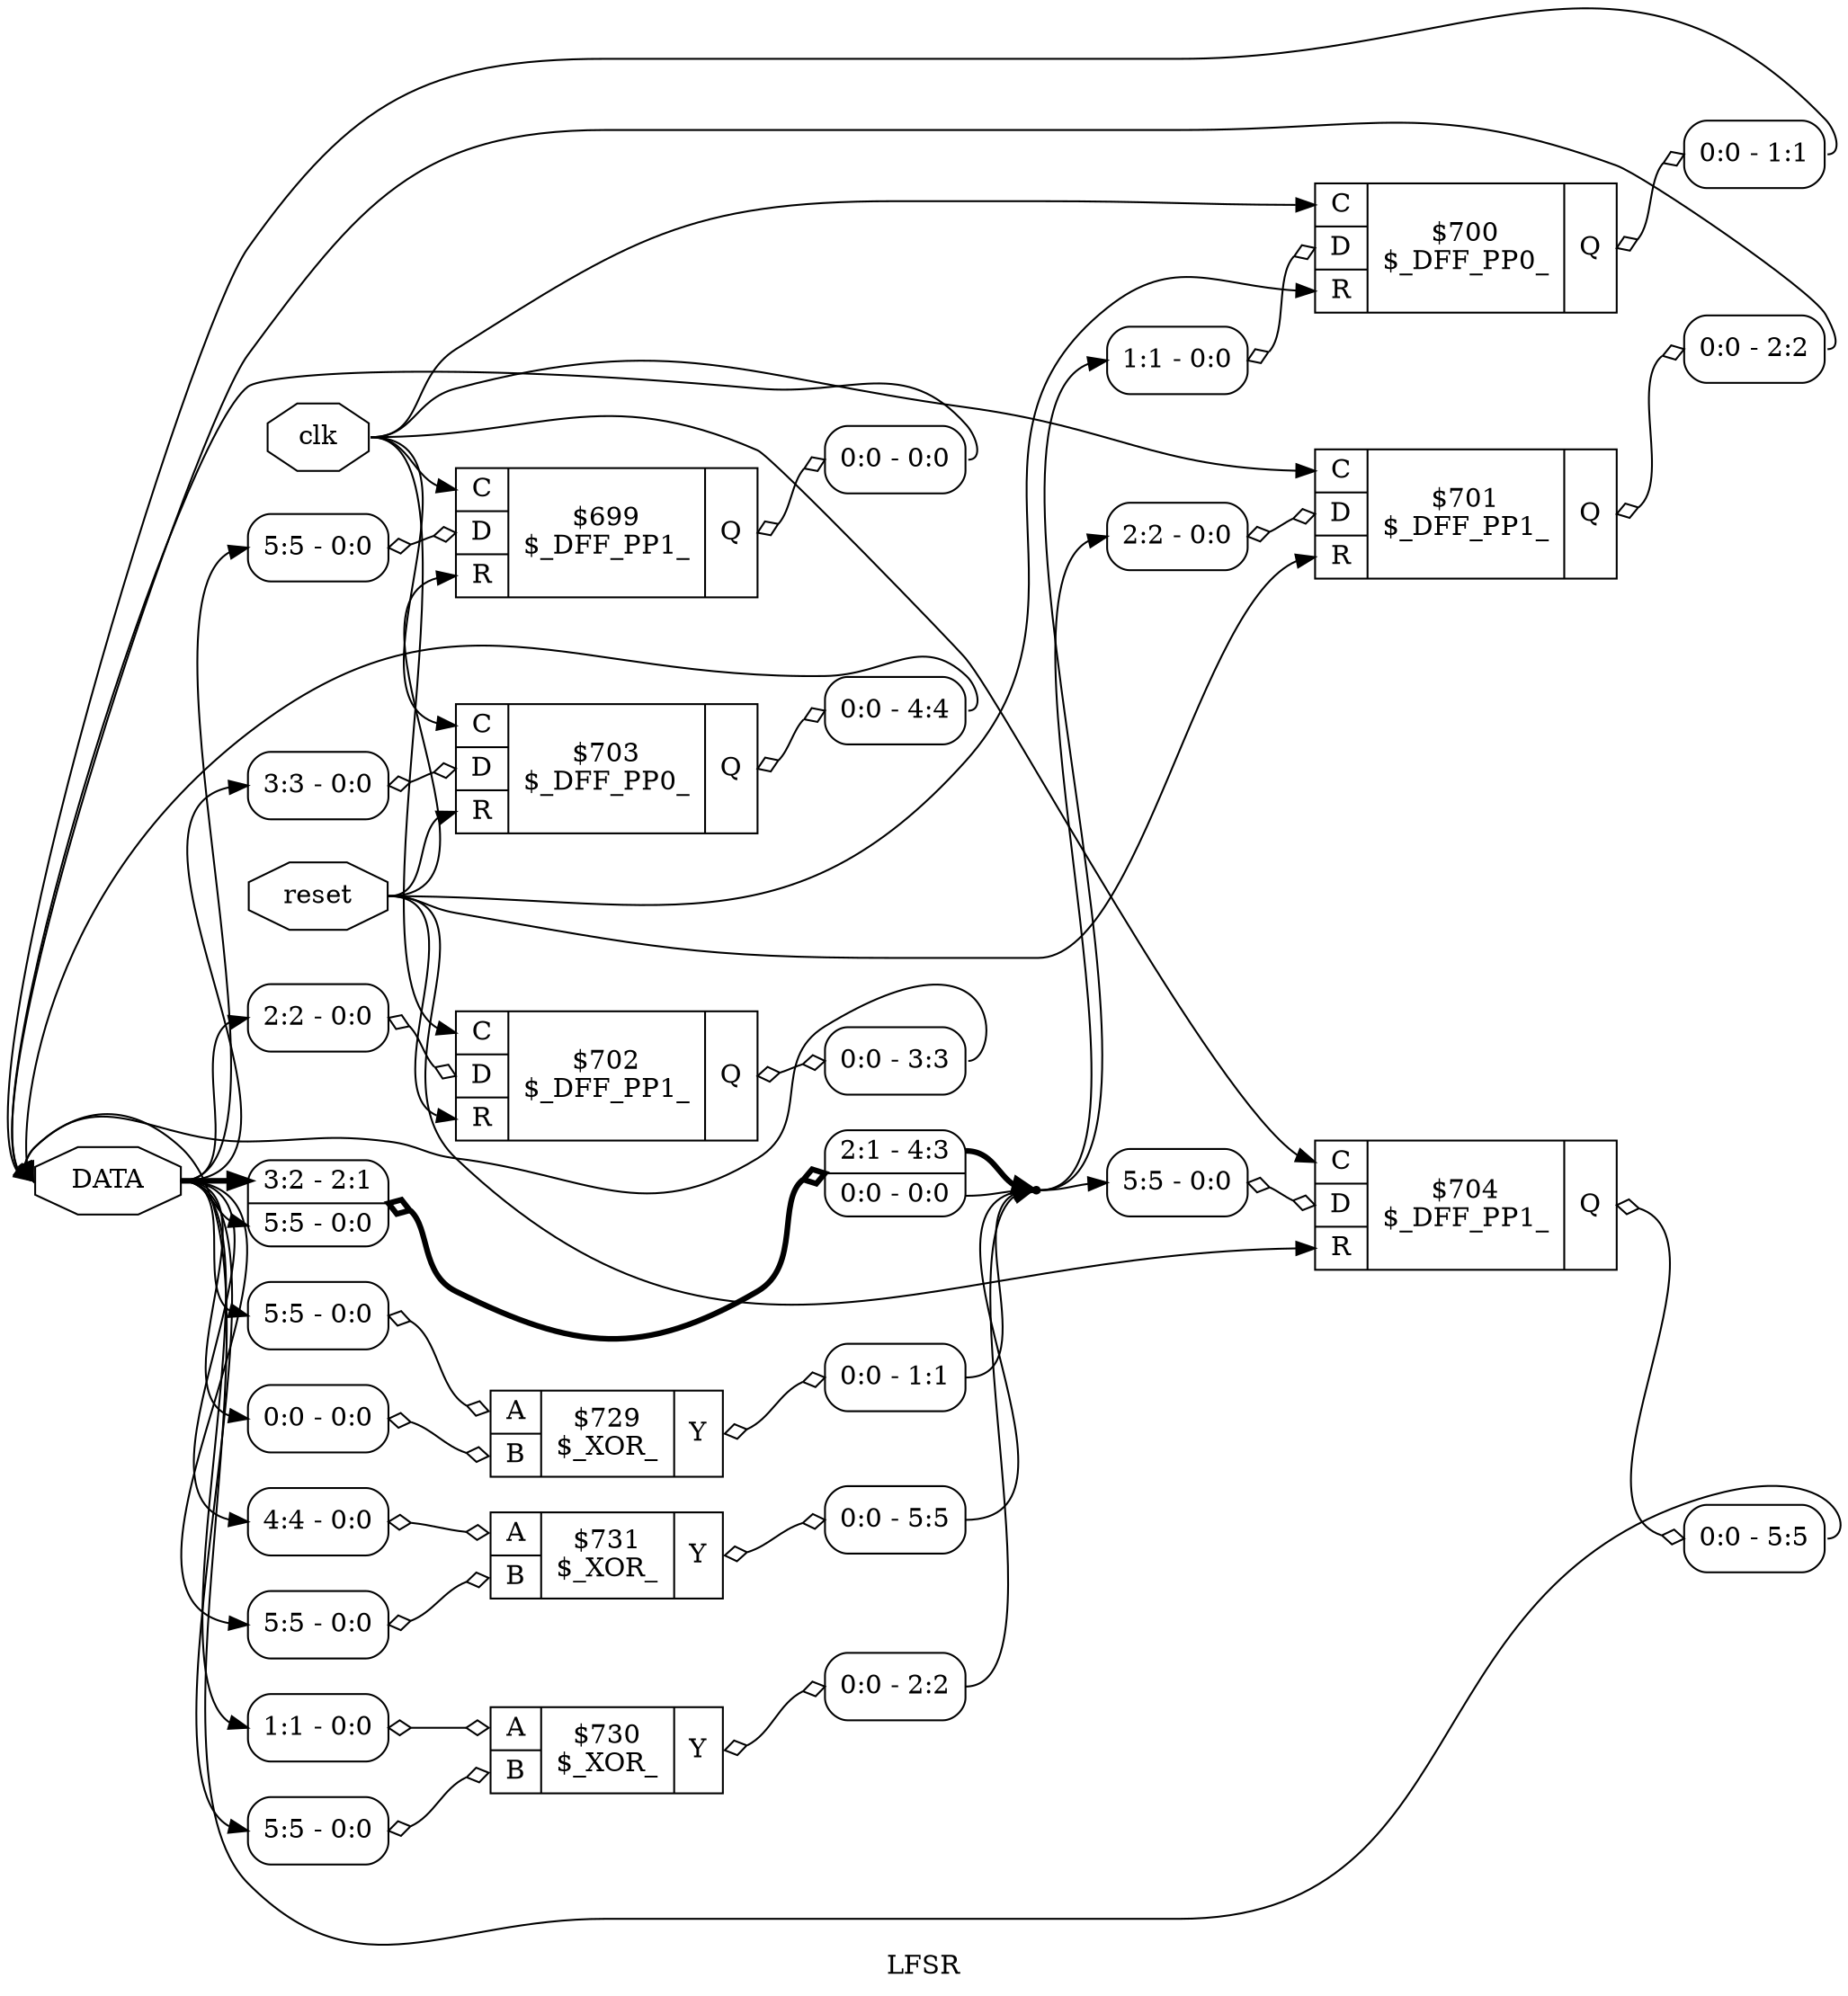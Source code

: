 digraph "LFSR" {
label="LFSR";
rankdir="LR";
remincross=true;
n2 [ shape=octagon, label="DATA", color="black", fontcolor="black"];
n3 [ shape=octagon, label="clk", color="black", fontcolor="black"];
n4 [ shape=octagon, label="reset", color="black", fontcolor="black"];
c8 [ shape=record, label="{{<p5> A|<p6> B}|$729\n$_XOR_|{<p7> Y}}",  ];
x0 [ shape=record, style=rounded, label="<s0> 5:5 - 0:0 ", color="black", fontcolor="black" ];
x0:e -> c8:p5:w [arrowhead=odiamond, arrowtail=odiamond, dir=both, color="black", fontcolor="black", label=""];
x1 [ shape=record, style=rounded, label="<s0> 0:0 - 0:0 ", color="black", fontcolor="black" ];
x1:e -> c8:p6:w [arrowhead=odiamond, arrowtail=odiamond, dir=both, color="black", fontcolor="black", label=""];
x2 [ shape=record, style=rounded, label="<s0> 0:0 - 1:1 ", color="black", fontcolor="black" ];
c8:p7:e -> x2:w [arrowhead=odiamond, arrowtail=odiamond, dir=both, color="black", fontcolor="black", label=""];
c9 [ shape=record, label="{{<p5> A|<p6> B}|$730\n$_XOR_|{<p7> Y}}",  ];
x3 [ shape=record, style=rounded, label="<s0> 1:1 - 0:0 ", color="black", fontcolor="black" ];
x3:e -> c9:p5:w [arrowhead=odiamond, arrowtail=odiamond, dir=both, color="black", fontcolor="black", label=""];
x4 [ shape=record, style=rounded, label="<s0> 5:5 - 0:0 ", color="black", fontcolor="black" ];
x4:e -> c9:p6:w [arrowhead=odiamond, arrowtail=odiamond, dir=both, color="black", fontcolor="black", label=""];
x5 [ shape=record, style=rounded, label="<s0> 0:0 - 2:2 ", color="black", fontcolor="black" ];
c9:p7:e -> x5:w [arrowhead=odiamond, arrowtail=odiamond, dir=both, color="black", fontcolor="black", label=""];
c10 [ shape=record, label="{{<p5> A|<p6> B}|$731\n$_XOR_|{<p7> Y}}",  ];
x6 [ shape=record, style=rounded, label="<s0> 4:4 - 0:0 ", color="black", fontcolor="black" ];
x6:e -> c10:p5:w [arrowhead=odiamond, arrowtail=odiamond, dir=both, color="black", fontcolor="black", label=""];
x7 [ shape=record, style=rounded, label="<s0> 5:5 - 0:0 ", color="black", fontcolor="black" ];
x7:e -> c10:p6:w [arrowhead=odiamond, arrowtail=odiamond, dir=both, color="black", fontcolor="black", label=""];
x8 [ shape=record, style=rounded, label="<s0> 0:0 - 5:5 ", color="black", fontcolor="black" ];
c10:p7:e -> x8:w [arrowhead=odiamond, arrowtail=odiamond, dir=both, color="black", fontcolor="black", label=""];
c15 [ shape=record, label="{{<p11> C|<p12> D|<p13> R}|$699\n$_DFF_PP1_|{<p14> Q}}",  ];
x9 [ shape=record, style=rounded, label="<s0> 5:5 - 0:0 ", color="black", fontcolor="black" ];
x9:e -> c15:p12:w [arrowhead=odiamond, arrowtail=odiamond, dir=both, color="black", fontcolor="black", label=""];
x10 [ shape=record, style=rounded, label="<s0> 0:0 - 0:0 ", color="black", fontcolor="black" ];
c15:p14:e -> x10:w [arrowhead=odiamond, arrowtail=odiamond, dir=both, color="black", fontcolor="black", label=""];
c16 [ shape=record, label="{{<p11> C|<p12> D|<p13> R}|$700\n$_DFF_PP0_|{<p14> Q}}",  ];
x11 [ shape=record, style=rounded, label="<s0> 1:1 - 0:0 ", color="black", fontcolor="black" ];
x11:e -> c16:p12:w [arrowhead=odiamond, arrowtail=odiamond, dir=both, color="black", fontcolor="black", label=""];
x12 [ shape=record, style=rounded, label="<s0> 0:0 - 1:1 ", color="black", fontcolor="black" ];
c16:p14:e -> x12:w [arrowhead=odiamond, arrowtail=odiamond, dir=both, color="black", fontcolor="black", label=""];
c17 [ shape=record, label="{{<p11> C|<p12> D|<p13> R}|$701\n$_DFF_PP1_|{<p14> Q}}",  ];
x13 [ shape=record, style=rounded, label="<s0> 2:2 - 0:0 ", color="black", fontcolor="black" ];
x13:e -> c17:p12:w [arrowhead=odiamond, arrowtail=odiamond, dir=both, color="black", fontcolor="black", label=""];
x14 [ shape=record, style=rounded, label="<s0> 0:0 - 2:2 ", color="black", fontcolor="black" ];
c17:p14:e -> x14:w [arrowhead=odiamond, arrowtail=odiamond, dir=both, color="black", fontcolor="black", label=""];
c18 [ shape=record, label="{{<p11> C|<p12> D|<p13> R}|$702\n$_DFF_PP1_|{<p14> Q}}",  ];
x15 [ shape=record, style=rounded, label="<s0> 2:2 - 0:0 ", color="black", fontcolor="black" ];
x15:e -> c18:p12:w [arrowhead=odiamond, arrowtail=odiamond, dir=both, color="black", fontcolor="black", label=""];
x16 [ shape=record, style=rounded, label="<s0> 0:0 - 3:3 ", color="black", fontcolor="black" ];
c18:p14:e -> x16:w [arrowhead=odiamond, arrowtail=odiamond, dir=both, color="black", fontcolor="black", label=""];
c19 [ shape=record, label="{{<p11> C|<p12> D|<p13> R}|$703\n$_DFF_PP0_|{<p14> Q}}",  ];
x17 [ shape=record, style=rounded, label="<s0> 3:3 - 0:0 ", color="black", fontcolor="black" ];
x17:e -> c19:p12:w [arrowhead=odiamond, arrowtail=odiamond, dir=both, color="black", fontcolor="black", label=""];
x18 [ shape=record, style=rounded, label="<s0> 0:0 - 4:4 ", color="black", fontcolor="black" ];
c19:p14:e -> x18:w [arrowhead=odiamond, arrowtail=odiamond, dir=both, color="black", fontcolor="black", label=""];
c20 [ shape=record, label="{{<p11> C|<p12> D|<p13> R}|$704\n$_DFF_PP1_|{<p14> Q}}",  ];
x19 [ shape=record, style=rounded, label="<s0> 5:5 - 0:0 ", color="black", fontcolor="black" ];
x19:e -> c20:p12:w [arrowhead=odiamond, arrowtail=odiamond, dir=both, color="black", fontcolor="black", label=""];
x20 [ shape=record, style=rounded, label="<s0> 0:0 - 5:5 ", color="black", fontcolor="black" ];
c20:p14:e -> x20:w [arrowhead=odiamond, arrowtail=odiamond, dir=both, color="black", fontcolor="black", label=""];
x21 [ shape=record, style=rounded, label="<s1> 3:2 - 2:1 |<s0> 5:5 - 0:0 ", color="black", fontcolor="black" ];
x22 [ shape=record, style=rounded, label="<s1> 2:1 - 4:3 |<s0> 0:0 - 0:0 ", color="black", fontcolor="black" ];
x21:e -> x22:w [arrowhead=odiamond, arrowtail=odiamond, dir=both, color="black", fontcolor="black", style="setlinewidth(3)", label=""];
n1 [ shape=point ];
x22:s0:e -> n1:w [color="black", fontcolor="black", label=""];
x22:s1:e -> n1:w [color="black", fontcolor="black", style="setlinewidth(3)", label=""];
x2:s0:e -> n1:w [color="black", fontcolor="black", label=""];
x5:s0:e -> n1:w [color="black", fontcolor="black", label=""];
x8:s0:e -> n1:w [color="black", fontcolor="black", label=""];
n1:e -> x11:s0:w [color="black", fontcolor="black", label=""];
n1:e -> x13:s0:w [color="black", fontcolor="black", label=""];
n1:e -> x19:s0:w [color="black", fontcolor="black", label=""];
x10:s0:e -> n2:w [color="black", fontcolor="black", label=""];
x12:s0:e -> n2:w [color="black", fontcolor="black", label=""];
x14:s0:e -> n2:w [color="black", fontcolor="black", label=""];
x16:s0:e -> n2:w [color="black", fontcolor="black", label=""];
x18:s0:e -> n2:w [color="black", fontcolor="black", label=""];
x20:s0:e -> n2:w [color="black", fontcolor="black", label=""];
n2:e -> x0:s0:w [color="black", fontcolor="black", label=""];
n2:e -> x15:s0:w [color="black", fontcolor="black", label=""];
n2:e -> x17:s0:w [color="black", fontcolor="black", label=""];
n2:e -> x1:s0:w [color="black", fontcolor="black", label=""];
n2:e -> x21:s0:w [color="black", fontcolor="black", label=""];
n2:e -> x21:s1:w [color="black", fontcolor="black", style="setlinewidth(3)", label=""];
n2:e -> x3:s0:w [color="black", fontcolor="black", label=""];
n2:e -> x4:s0:w [color="black", fontcolor="black", label=""];
n2:e -> x6:s0:w [color="black", fontcolor="black", label=""];
n2:e -> x7:s0:w [color="black", fontcolor="black", label=""];
n2:e -> x9:s0:w [color="black", fontcolor="black", label=""];
n3:e -> c15:p11:w [color="black", fontcolor="black", label=""];
n3:e -> c16:p11:w [color="black", fontcolor="black", label=""];
n3:e -> c17:p11:w [color="black", fontcolor="black", label=""];
n3:e -> c18:p11:w [color="black", fontcolor="black", label=""];
n3:e -> c19:p11:w [color="black", fontcolor="black", label=""];
n3:e -> c20:p11:w [color="black", fontcolor="black", label=""];
n4:e -> c15:p13:w [color="black", fontcolor="black", label=""];
n4:e -> c16:p13:w [color="black", fontcolor="black", label=""];
n4:e -> c17:p13:w [color="black", fontcolor="black", label=""];
n4:e -> c18:p13:w [color="black", fontcolor="black", label=""];
n4:e -> c19:p13:w [color="black", fontcolor="black", label=""];
n4:e -> c20:p13:w [color="black", fontcolor="black", label=""];
}
digraph "top" {
label="top";
rankdir="LR";
remincross=true;
n87 [ shape=octagon, label="btn1", color="black", fontcolor="black"];
n88 [ shape=octagon, label="btn2", color="black", fontcolor="black"];
n89 [ shape=diamond, label="clock_div", color="black", fontcolor="black"];
n90 [ shape=diamond, label="count", color="black", fontcolor="black"];
n91 [ shape=octagon, label="led", color="black", fontcolor="black"];
n92 [ shape=diamond, label="shifted_led", color="black", fontcolor="black"];
c96 [ shape=record, label="{{<p93> A|<p94> B}|$733\n$_OR_|{<p95> Y}}",  ];
x0 [ shape=record, style=rounded, label="<s0> 1:1 - 0:0 ", color="black", fontcolor="black" ];
x0:e -> c96:p93:w [arrowhead=odiamond, arrowtail=odiamond, dir=both, color="black", fontcolor="black", label=""];
x1 [ shape=record, style=rounded, label="<s0> 0:0 - 0:0 ", color="black", fontcolor="black" ];
x1:e -> c96:p94:w [arrowhead=odiamond, arrowtail=odiamond, dir=both, color="black", fontcolor="black", label=""];
c97 [ shape=record, label="{{<p93> A|<p94> B}|$734\n$_OR_|{<p95> Y}}",  ];
x2 [ shape=record, style=rounded, label="<s0> 3:3 - 0:0 ", color="black", fontcolor="black" ];
x2:e -> c97:p93:w [arrowhead=odiamond, arrowtail=odiamond, dir=both, color="black", fontcolor="black", label=""];
x3 [ shape=record, style=rounded, label="<s0> 2:2 - 0:0 ", color="black", fontcolor="black" ];
x3:e -> c97:p94:w [arrowhead=odiamond, arrowtail=odiamond, dir=both, color="black", fontcolor="black", label=""];
c98 [ shape=record, label="{{<p93> A|<p94> B}|$735\n$_NOR_|{<p95> Y}}",  ];
c99 [ shape=record, label="{{<p93> A|<p94> B}|$736\n$_ANDNOT_|{<p95> Y}}",  ];
x4 [ shape=record, style=rounded, label="<s0> 5:5 - 0:0 ", color="black", fontcolor="black" ];
x4:e -> c99:p93:w [arrowhead=odiamond, arrowtail=odiamond, dir=both, color="black", fontcolor="black", label=""];
x5 [ shape=record, style=rounded, label="<s0> 4:4 - 0:0 ", color="black", fontcolor="black" ];
x5:e -> c99:p94:w [arrowhead=odiamond, arrowtail=odiamond, dir=both, color="black", fontcolor="black", label=""];
c100 [ shape=record, label="{{<p93> A|<p94> B}|$737\n$_ORNOT_|{<p95> Y}}",  ];
x6 [ shape=record, style=rounded, label="<s0> 6:6 - 0:0 ", color="black", fontcolor="black" ];
x6:e -> c100:p93:w [arrowhead=odiamond, arrowtail=odiamond, dir=both, color="black", fontcolor="black", label=""];
x7 [ shape=record, style=rounded, label="<s0> 7:7 - 0:0 ", color="black", fontcolor="black" ];
x7:e -> c100:p94:w [arrowhead=odiamond, arrowtail=odiamond, dir=both, color="black", fontcolor="black", label=""];
c101 [ shape=record, label="{{<p93> A|<p94> B}|$738\n$_ORNOT_|{<p95> Y}}",  ];
c102 [ shape=record, label="{{<p93> A|<p94> B}|$739\n$_ORNOT_|{<p95> Y}}",  ];
c103 [ shape=record, label="{{<p93> A|<p94> B}|$740\n$_NAND_|{<p95> Y}}",  ];
x8 [ shape=record, style=rounded, label="<s0> 9:9 - 0:0 ", color="black", fontcolor="black" ];
x8:e -> c103:p93:w [arrowhead=odiamond, arrowtail=odiamond, dir=both, color="black", fontcolor="black", label=""];
x9 [ shape=record, style=rounded, label="<s0> 8:8 - 0:0 ", color="black", fontcolor="black" ];
x9:e -> c103:p94:w [arrowhead=odiamond, arrowtail=odiamond, dir=both, color="black", fontcolor="black", label=""];
c104 [ shape=record, label="{{<p93> A|<p94> B}|$741\n$_ORNOT_|{<p95> Y}}",  ];
x10 [ shape=record, style=rounded, label="<s0> 11:11 - 0:0 ", color="black", fontcolor="black" ];
x10:e -> c104:p93:w [arrowhead=odiamond, arrowtail=odiamond, dir=both, color="black", fontcolor="black", label=""];
x11 [ shape=record, style=rounded, label="<s0> 10:10 - 0:0 ", color="black", fontcolor="black" ];
x11:e -> c104:p94:w [arrowhead=odiamond, arrowtail=odiamond, dir=both, color="black", fontcolor="black", label=""];
c105 [ shape=record, label="{{<p93> A|<p94> B}|$742\n$_NOR_|{<p95> Y}}",  ];
c106 [ shape=record, label="{{<p93> A|<p94> B}|$743\n$_AND_|{<p95> Y}}",  ];
x12 [ shape=record, style=rounded, label="<s0> 13:13 - 0:0 ", color="black", fontcolor="black" ];
x12:e -> c106:p93:w [arrowhead=odiamond, arrowtail=odiamond, dir=both, color="black", fontcolor="black", label=""];
x13 [ shape=record, style=rounded, label="<s0> 12:12 - 0:0 ", color="black", fontcolor="black" ];
x13:e -> c106:p94:w [arrowhead=odiamond, arrowtail=odiamond, dir=both, color="black", fontcolor="black", label=""];
c107 [ shape=record, label="{{<p93> A|<p94> B}|$744\n$_OR_|{<p95> Y}}",  ];
x14 [ shape=record, style=rounded, label="<s0> 15:15 - 0:0 ", color="black", fontcolor="black" ];
x14:e -> c107:p93:w [arrowhead=odiamond, arrowtail=odiamond, dir=both, color="black", fontcolor="black", label=""];
x15 [ shape=record, style=rounded, label="<s0> 14:14 - 0:0 ", color="black", fontcolor="black" ];
x15:e -> c107:p94:w [arrowhead=odiamond, arrowtail=odiamond, dir=both, color="black", fontcolor="black", label=""];
c108 [ shape=record, label="{{<p93> A|<p94> B}|$745\n$_ORNOT_|{<p95> Y}}",  ];
c109 [ shape=record, label="{{<p93> A|<p94> B}|$746\n$_ORNOT_|{<p95> Y}}",  ];
c110 [ shape=record, label="{{<p93> A|<p94> B}|$747\n$_NOR_|{<p95> Y}}",  ];
c111 [ shape=record, label="{{<p93> A|<p94> B}|$748\n$_NOR_|{<p95> Y}}",  ];
x16 [ shape=record, style=rounded, label="<s0> 17:17 - 0:0 ", color="black", fontcolor="black" ];
x16:e -> c111:p93:w [arrowhead=odiamond, arrowtail=odiamond, dir=both, color="black", fontcolor="black", label=""];
x17 [ shape=record, style=rounded, label="<s0> 16:16 - 0:0 ", color="black", fontcolor="black" ];
x17:e -> c111:p94:w [arrowhead=odiamond, arrowtail=odiamond, dir=both, color="black", fontcolor="black", label=""];
c112 [ shape=record, label="{{<p93> A|<p94> B}|$749\n$_OR_|{<p95> Y}}",  ];
x18 [ shape=record, style=rounded, label="<s0> 19:19 - 0:0 ", color="black", fontcolor="black" ];
x18:e -> c112:p93:w [arrowhead=odiamond, arrowtail=odiamond, dir=both, color="black", fontcolor="black", label=""];
x19 [ shape=record, style=rounded, label="<s0> 18:18 - 0:0 ", color="black", fontcolor="black" ];
x19:e -> c112:p94:w [arrowhead=odiamond, arrowtail=odiamond, dir=both, color="black", fontcolor="black", label=""];
c113 [ shape=record, label="{{<p93> A|<p94> B}|$750\n$_ORNOT_|{<p95> Y}}",  ];
c114 [ shape=record, label="{{<p93> A|<p94> B}|$751\n$_ANDNOT_|{<p95> Y}}",  ];
x20 [ shape=record, style=rounded, label="<s0> 21:21 - 0:0 ", color="black", fontcolor="black" ];
x20:e -> c114:p93:w [arrowhead=odiamond, arrowtail=odiamond, dir=both, color="black", fontcolor="black", label=""];
x21 [ shape=record, style=rounded, label="<s0> 20:20 - 0:0 ", color="black", fontcolor="black" ];
x21:e -> c114:p94:w [arrowhead=odiamond, arrowtail=odiamond, dir=both, color="black", fontcolor="black", label=""];
c115 [ shape=record, label="{{<p93> A|<p94> B}|$752\n$_ORNOT_|{<p95> Y}}",  ];
x22 [ shape=record, style=rounded, label="<s0> 22:22 - 0:0 ", color="black", fontcolor="black" ];
x22:e -> c115:p93:w [arrowhead=odiamond, arrowtail=odiamond, dir=both, color="black", fontcolor="black", label=""];
x23 [ shape=record, style=rounded, label="<s0> 23:23 - 0:0 ", color="black", fontcolor="black" ];
x23:e -> c115:p94:w [arrowhead=odiamond, arrowtail=odiamond, dir=both, color="black", fontcolor="black", label=""];
c116 [ shape=record, label="{{<p93> A|<p94> B}|$753\n$_ORNOT_|{<p95> Y}}",  ];
c117 [ shape=record, label="{{<p93> A|<p94> B}|$754\n$_NOR_|{<p95> Y}}",  ];
c118 [ shape=record, label="{{<p93> A|<p94> B}|$755\n$_OR_|{<p95> Y}}",  ];
x24 [ shape=record, style=rounded, label="<s0> 25:25 - 0:0 ", color="black", fontcolor="black" ];
x24:e -> c118:p93:w [arrowhead=odiamond, arrowtail=odiamond, dir=both, color="black", fontcolor="black", label=""];
x25 [ shape=record, style=rounded, label="<s0> 24:24 - 0:0 ", color="black", fontcolor="black" ];
x25:e -> c118:p94:w [arrowhead=odiamond, arrowtail=odiamond, dir=both, color="black", fontcolor="black", label=""];
c119 [ shape=record, label="{{<p93> A|<p94> B}|$756\n$_OR_|{<p95> Y}}",  ];
x26 [ shape=record, style=rounded, label="<s0> 27:27 - 0:0 ", color="black", fontcolor="black" ];
x26:e -> c119:p93:w [arrowhead=odiamond, arrowtail=odiamond, dir=both, color="black", fontcolor="black", label=""];
x27 [ shape=record, style=rounded, label="<s0> 26:26 - 0:0 ", color="black", fontcolor="black" ];
x27:e -> c119:p94:w [arrowhead=odiamond, arrowtail=odiamond, dir=both, color="black", fontcolor="black", label=""];
c120 [ shape=record, label="{{<p93> A|<p94> B}|$757\n$_NOR_|{<p95> Y}}",  ];
c121 [ shape=record, label="{{<p93> A|<p94> B}|$758\n$_NOR_|{<p95> Y}}",  ];
x28 [ shape=record, style=rounded, label="<s0> 29:29 - 0:0 ", color="black", fontcolor="black" ];
x28:e -> c121:p93:w [arrowhead=odiamond, arrowtail=odiamond, dir=both, color="black", fontcolor="black", label=""];
x29 [ shape=record, style=rounded, label="<s0> 28:28 - 0:0 ", color="black", fontcolor="black" ];
x29:e -> c121:p94:w [arrowhead=odiamond, arrowtail=odiamond, dir=both, color="black", fontcolor="black", label=""];
c122 [ shape=record, label="{{<p93> A|<p94> B}|$759\n$_OR_|{<p95> Y}}",  ];
x30 [ shape=record, style=rounded, label="<s0> 31:31 - 0:0 ", color="black", fontcolor="black" ];
x30:e -> c122:p93:w [arrowhead=odiamond, arrowtail=odiamond, dir=both, color="black", fontcolor="black", label=""];
x31 [ shape=record, style=rounded, label="<s0> 30:30 - 0:0 ", color="black", fontcolor="black" ];
x31:e -> c122:p94:w [arrowhead=odiamond, arrowtail=odiamond, dir=both, color="black", fontcolor="black", label=""];
c123 [ shape=record, label="{{<p93> A|<p94> B}|$760\n$_ORNOT_|{<p95> Y}}",  ];
c124 [ shape=record, label="{{<p93> A|<p94> B}|$761\n$_ORNOT_|{<p95> Y}}",  ];
c125 [ shape=record, label="{{<p93> A|<p94> B}|$762\n$_ORNOT_|{<p95> Y}}",  ];
c126 [ shape=record, label="{{<p93> A|<p94> B}|$763\n$_ORNOT_|{<p95> Y}}",  ];
c127 [ shape=record, label="{{<p93> A}|$764\n$_NOT_|{<p95> Y}}",  ];
c128 [ shape=record, label="{{<p93> A}|$765\n$_NOT_|{<p95> Y}}",  ];
x32 [ shape=record, style=rounded, label="<s0> 0:0 - 0:0 ", color="black", fontcolor="black" ];
x32:e -> c128:p93:w [arrowhead=odiamond, arrowtail=odiamond, dir=both, color="black", fontcolor="black", label=""];
x33 [ shape=record, style=rounded, label="<s0> 0:0 - 0:0 ", color="black", fontcolor="black" ];
c128:p95:e -> x33:w [arrowhead=odiamond, arrowtail=odiamond, dir=both, color="black", fontcolor="black", label=""];
c129 [ shape=record, label="{{<p93> A}|$766\n$_NOT_|{<p95> Y}}",  ];
x34 [ shape=record, style=rounded, label="<s0> 1:1 - 0:0 ", color="black", fontcolor="black" ];
x34:e -> c129:p93:w [arrowhead=odiamond, arrowtail=odiamond, dir=both, color="black", fontcolor="black", label=""];
x35 [ shape=record, style=rounded, label="<s0> 0:0 - 1:1 ", color="black", fontcolor="black" ];
c129:p95:e -> x35:w [arrowhead=odiamond, arrowtail=odiamond, dir=both, color="black", fontcolor="black", label=""];
c130 [ shape=record, label="{{<p93> A}|$767\n$_NOT_|{<p95> Y}}",  ];
x36 [ shape=record, style=rounded, label="<s0> 2:2 - 0:0 ", color="black", fontcolor="black" ];
x36:e -> c130:p93:w [arrowhead=odiamond, arrowtail=odiamond, dir=both, color="black", fontcolor="black", label=""];
x37 [ shape=record, style=rounded, label="<s0> 0:0 - 2:2 ", color="black", fontcolor="black" ];
c130:p95:e -> x37:w [arrowhead=odiamond, arrowtail=odiamond, dir=both, color="black", fontcolor="black", label=""];
c131 [ shape=record, label="{{<p93> A}|$768\n$_NOT_|{<p95> Y}}",  ];
x38 [ shape=record, style=rounded, label="<s0> 3:3 - 0:0 ", color="black", fontcolor="black" ];
x38:e -> c131:p93:w [arrowhead=odiamond, arrowtail=odiamond, dir=both, color="black", fontcolor="black", label=""];
x39 [ shape=record, style=rounded, label="<s0> 0:0 - 3:3 ", color="black", fontcolor="black" ];
c131:p95:e -> x39:w [arrowhead=odiamond, arrowtail=odiamond, dir=both, color="black", fontcolor="black", label=""];
c132 [ shape=record, label="{{<p93> A}|$769\n$_NOT_|{<p95> Y}}",  ];
x40 [ shape=record, style=rounded, label="<s0> 4:4 - 0:0 ", color="black", fontcolor="black" ];
x40:e -> c132:p93:w [arrowhead=odiamond, arrowtail=odiamond, dir=both, color="black", fontcolor="black", label=""];
x41 [ shape=record, style=rounded, label="<s0> 0:0 - 4:4 ", color="black", fontcolor="black" ];
c132:p95:e -> x41:w [arrowhead=odiamond, arrowtail=odiamond, dir=both, color="black", fontcolor="black", label=""];
c133 [ shape=record, label="{{<p93> A}|$770\n$_NOT_|{<p95> Y}}",  ];
x42 [ shape=record, style=rounded, label="<s0> 5:5 - 0:0 ", color="black", fontcolor="black" ];
x42:e -> c133:p93:w [arrowhead=odiamond, arrowtail=odiamond, dir=both, color="black", fontcolor="black", label=""];
x43 [ shape=record, style=rounded, label="<s0> 0:0 - 5:5 ", color="black", fontcolor="black" ];
c133:p95:e -> x43:w [arrowhead=odiamond, arrowtail=odiamond, dir=both, color="black", fontcolor="black", label=""];
c134 [ shape=record, label="{{<p93> A}|$771\n$_NOT_|{<p95> Y}}",  ];
x44 [ shape=record, style=rounded, label="<s0> 0:0 - 0:0 ", color="black", fontcolor="black" ];
x44:e -> c134:p93:w [arrowhead=odiamond, arrowtail=odiamond, dir=both, color="black", fontcolor="black", label=""];
x45 [ shape=record, style=rounded, label="<s0> 0:0 - 0:0 ", color="black", fontcolor="black" ];
c134:p95:e -> x45:w [arrowhead=odiamond, arrowtail=odiamond, dir=both, color="black", fontcolor="black", label=""];
c135 [ shape=record, label="{{<p93> A|<p94> B}|$772\n$_XOR_|{<p95> Y}}",  ];
x46 [ shape=record, style=rounded, label="<s0> 1:1 - 0:0 ", color="black", fontcolor="black" ];
x46:e -> c135:p93:w [arrowhead=odiamond, arrowtail=odiamond, dir=both, color="black", fontcolor="black", label=""];
x47 [ shape=record, style=rounded, label="<s0> 0:0 - 0:0 ", color="black", fontcolor="black" ];
x47:e -> c135:p94:w [arrowhead=odiamond, arrowtail=odiamond, dir=both, color="black", fontcolor="black", label=""];
x48 [ shape=record, style=rounded, label="<s0> 0:0 - 1:1 ", color="black", fontcolor="black" ];
c135:p95:e -> x48:w [arrowhead=odiamond, arrowtail=odiamond, dir=both, color="black", fontcolor="black", label=""];
c136 [ shape=record, label="{{<p93> A|<p94> B}|$773\n$_NAND_|{<p95> Y}}",  ];
x49 [ shape=record, style=rounded, label="<s0> 1:1 - 0:0 ", color="black", fontcolor="black" ];
x49:e -> c136:p93:w [arrowhead=odiamond, arrowtail=odiamond, dir=both, color="black", fontcolor="black", label=""];
x50 [ shape=record, style=rounded, label="<s0> 0:0 - 0:0 ", color="black", fontcolor="black" ];
x50:e -> c136:p94:w [arrowhead=odiamond, arrowtail=odiamond, dir=both, color="black", fontcolor="black", label=""];
c137 [ shape=record, label="{{<p93> A|<p94> B}|$774\n$_XNOR_|{<p95> Y}}",  ];
x51 [ shape=record, style=rounded, label="<s0> 2:2 - 0:0 ", color="black", fontcolor="black" ];
x51:e -> c137:p94:w [arrowhead=odiamond, arrowtail=odiamond, dir=both, color="black", fontcolor="black", label=""];
x52 [ shape=record, style=rounded, label="<s0> 0:0 - 2:2 ", color="black", fontcolor="black" ];
c137:p95:e -> x52:w [arrowhead=odiamond, arrowtail=odiamond, dir=both, color="black", fontcolor="black", label=""];
c138 [ shape=record, label="{{<p93> A|<p94> B}|$775\n$_ORNOT_|{<p95> Y}}",  ];
x53 [ shape=record, style=rounded, label="<s0> 2:2 - 0:0 ", color="black", fontcolor="black" ];
x53:e -> c138:p94:w [arrowhead=odiamond, arrowtail=odiamond, dir=both, color="black", fontcolor="black", label=""];
c139 [ shape=record, label="{{<p93> A|<p94> B}|$776\n$_XNOR_|{<p95> Y}}",  ];
x54 [ shape=record, style=rounded, label="<s0> 3:3 - 0:0 ", color="black", fontcolor="black" ];
x54:e -> c139:p94:w [arrowhead=odiamond, arrowtail=odiamond, dir=both, color="black", fontcolor="black", label=""];
x55 [ shape=record, style=rounded, label="<s0> 0:0 - 3:3 ", color="black", fontcolor="black" ];
c139:p95:e -> x55:w [arrowhead=odiamond, arrowtail=odiamond, dir=both, color="black", fontcolor="black", label=""];
c140 [ shape=record, label="{{<p93> A|<p94> B}|$777\n$_NAND_|{<p95> Y}}",  ];
x56 [ shape=record, style=rounded, label="<s0> 3:3 - 0:0 ", color="black", fontcolor="black" ];
x56:e -> c140:p93:w [arrowhead=odiamond, arrowtail=odiamond, dir=both, color="black", fontcolor="black", label=""];
x57 [ shape=record, style=rounded, label="<s0> 2:2 - 0:0 ", color="black", fontcolor="black" ];
x57:e -> c140:p94:w [arrowhead=odiamond, arrowtail=odiamond, dir=both, color="black", fontcolor="black", label=""];
c141 [ shape=record, label="{{<p93> A|<p94> B}|$778\n$_NOR_|{<p95> Y}}",  ];
c142 [ shape=record, label="{{<p93> A|<p94> B}|$779\n$_XOR_|{<p95> Y}}",  ];
x58 [ shape=record, style=rounded, label="<s0> 4:4 - 0:0 ", color="black", fontcolor="black" ];
x58:e -> c142:p94:w [arrowhead=odiamond, arrowtail=odiamond, dir=both, color="black", fontcolor="black", label=""];
x59 [ shape=record, style=rounded, label="<s0> 0:0 - 4:4 ", color="black", fontcolor="black" ];
c142:p95:e -> x59:w [arrowhead=odiamond, arrowtail=odiamond, dir=both, color="black", fontcolor="black", label=""];
c143 [ shape=record, label="{{<p93> A|<p94> B}|$780\n$_NAND_|{<p95> Y}}",  ];
x60 [ shape=record, style=rounded, label="<s0> 4:4 - 0:0 ", color="black", fontcolor="black" ];
x60:e -> c143:p94:w [arrowhead=odiamond, arrowtail=odiamond, dir=both, color="black", fontcolor="black", label=""];
c144 [ shape=record, label="{{<p93> A|<p94> B}|$781\n$_XNOR_|{<p95> Y}}",  ];
x61 [ shape=record, style=rounded, label="<s0> 5:5 - 0:0 ", color="black", fontcolor="black" ];
x61:e -> c144:p94:w [arrowhead=odiamond, arrowtail=odiamond, dir=both, color="black", fontcolor="black", label=""];
x62 [ shape=record, style=rounded, label="<s0> 0:0 - 5:5 ", color="black", fontcolor="black" ];
c144:p95:e -> x62:w [arrowhead=odiamond, arrowtail=odiamond, dir=both, color="black", fontcolor="black", label=""];
c145 [ shape=record, label="{{<p93> A|<p94> B}|$782\n$_AND_|{<p95> Y}}",  ];
x63 [ shape=record, style=rounded, label="<s0> 5:5 - 0:0 ", color="black", fontcolor="black" ];
x63:e -> c145:p93:w [arrowhead=odiamond, arrowtail=odiamond, dir=both, color="black", fontcolor="black", label=""];
x64 [ shape=record, style=rounded, label="<s0> 4:4 - 0:0 ", color="black", fontcolor="black" ];
x64:e -> c145:p94:w [arrowhead=odiamond, arrowtail=odiamond, dir=both, color="black", fontcolor="black", label=""];
c146 [ shape=record, label="{{<p93> A|<p94> B}|$783\n$_NAND_|{<p95> Y}}",  ];
c147 [ shape=record, label="{{<p93> A|<p94> B}|$784\n$_XNOR_|{<p95> Y}}",  ];
x65 [ shape=record, style=rounded, label="<s0> 6:6 - 0:0 ", color="black", fontcolor="black" ];
x65:e -> c147:p94:w [arrowhead=odiamond, arrowtail=odiamond, dir=both, color="black", fontcolor="black", label=""];
x66 [ shape=record, style=rounded, label="<s0> 0:0 - 6:6 ", color="black", fontcolor="black" ];
c147:p95:e -> x66:w [arrowhead=odiamond, arrowtail=odiamond, dir=both, color="black", fontcolor="black", label=""];
c148 [ shape=record, label="{{<p93> A|<p94> B}|$785\n$_ORNOT_|{<p95> Y}}",  ];
x67 [ shape=record, style=rounded, label="<s0> 6:6 - 0:0 ", color="black", fontcolor="black" ];
x67:e -> c148:p94:w [arrowhead=odiamond, arrowtail=odiamond, dir=both, color="black", fontcolor="black", label=""];
c149 [ shape=record, label="{{<p93> A|<p94> B}|$786\n$_XNOR_|{<p95> Y}}",  ];
x68 [ shape=record, style=rounded, label="<s0> 7:7 - 0:0 ", color="black", fontcolor="black" ];
x68:e -> c149:p94:w [arrowhead=odiamond, arrowtail=odiamond, dir=both, color="black", fontcolor="black", label=""];
x69 [ shape=record, style=rounded, label="<s0> 0:0 - 7:7 ", color="black", fontcolor="black" ];
c149:p95:e -> x69:w [arrowhead=odiamond, arrowtail=odiamond, dir=both, color="black", fontcolor="black", label=""];
c150 [ shape=record, label="{{<p93> A|<p94> B}|$787\n$_NAND_|{<p95> Y}}",  ];
x70 [ shape=record, style=rounded, label="<s0> 7:7 - 0:0 ", color="black", fontcolor="black" ];
x70:e -> c150:p93:w [arrowhead=odiamond, arrowtail=odiamond, dir=both, color="black", fontcolor="black", label=""];
x71 [ shape=record, style=rounded, label="<s0> 6:6 - 0:0 ", color="black", fontcolor="black" ];
x71:e -> c150:p94:w [arrowhead=odiamond, arrowtail=odiamond, dir=both, color="black", fontcolor="black", label=""];
c151 [ shape=record, label="{{<p93> A|<p94> B}|$788\n$_ORNOT_|{<p95> Y}}",  ];
c152 [ shape=record, label="{{<p93> A|<p94> B}|$789\n$_ORNOT_|{<p95> Y}}",  ];
c153 [ shape=record, label="{{<p93> A|<p94> B}|$790\n$_XNOR_|{<p95> Y}}",  ];
x72 [ shape=record, style=rounded, label="<s0> 8:8 - 0:0 ", color="black", fontcolor="black" ];
x72:e -> c153:p94:w [arrowhead=odiamond, arrowtail=odiamond, dir=both, color="black", fontcolor="black", label=""];
x73 [ shape=record, style=rounded, label="<s0> 0:0 - 8:8 ", color="black", fontcolor="black" ];
c153:p95:e -> x73:w [arrowhead=odiamond, arrowtail=odiamond, dir=both, color="black", fontcolor="black", label=""];
c154 [ shape=record, label="{{<p93> A|<p94> B}|$791\n$_ORNOT_|{<p95> Y}}",  ];
x74 [ shape=record, style=rounded, label="<s0> 8:8 - 0:0 ", color="black", fontcolor="black" ];
x74:e -> c154:p94:w [arrowhead=odiamond, arrowtail=odiamond, dir=both, color="black", fontcolor="black", label=""];
c155 [ shape=record, label="{{<p93> A|<p94> B}|$792\n$_XNOR_|{<p95> Y}}",  ];
x75 [ shape=record, style=rounded, label="<s0> 9:9 - 0:0 ", color="black", fontcolor="black" ];
x75:e -> c155:p94:w [arrowhead=odiamond, arrowtail=odiamond, dir=both, color="black", fontcolor="black", label=""];
x76 [ shape=record, style=rounded, label="<s0> 0:0 - 9:9 ", color="black", fontcolor="black" ];
c155:p95:e -> x76:w [arrowhead=odiamond, arrowtail=odiamond, dir=both, color="black", fontcolor="black", label=""];
c156 [ shape=record, label="{{<p93> A|<p94> B}|$793\n$_OR_|{<p95> Y}}",  ];
c157 [ shape=record, label="{{<p93> A|<p94> B}|$794\n$_XNOR_|{<p95> Y}}",  ];
x77 [ shape=record, style=rounded, label="<s0> 10:10 - 0:0 ", color="black", fontcolor="black" ];
x77:e -> c157:p94:w [arrowhead=odiamond, arrowtail=odiamond, dir=both, color="black", fontcolor="black", label=""];
x78 [ shape=record, style=rounded, label="<s0> 0:0 - 10:10 ", color="black", fontcolor="black" ];
c157:p95:e -> x78:w [arrowhead=odiamond, arrowtail=odiamond, dir=both, color="black", fontcolor="black", label=""];
c158 [ shape=record, label="{{<p93> A|<p94> B}|$795\n$_ORNOT_|{<p95> Y}}",  ];
x79 [ shape=record, style=rounded, label="<s0> 10:10 - 0:0 ", color="black", fontcolor="black" ];
x79:e -> c158:p94:w [arrowhead=odiamond, arrowtail=odiamond, dir=both, color="black", fontcolor="black", label=""];
c159 [ shape=record, label="{{<p93> A|<p94> B}|$796\n$_XNOR_|{<p95> Y}}",  ];
x80 [ shape=record, style=rounded, label="<s0> 11:11 - 0:0 ", color="black", fontcolor="black" ];
x80:e -> c159:p94:w [arrowhead=odiamond, arrowtail=odiamond, dir=both, color="black", fontcolor="black", label=""];
x81 [ shape=record, style=rounded, label="<s0> 0:0 - 11:11 ", color="black", fontcolor="black" ];
c159:p95:e -> x81:w [arrowhead=odiamond, arrowtail=odiamond, dir=both, color="black", fontcolor="black", label=""];
c160 [ shape=record, label="{{<p93> A|<p94> B}|$797\n$_NAND_|{<p95> Y}}",  ];
x82 [ shape=record, style=rounded, label="<s0> 10:10 - 0:0 ", color="black", fontcolor="black" ];
x82:e -> c160:p93:w [arrowhead=odiamond, arrowtail=odiamond, dir=both, color="black", fontcolor="black", label=""];
x83 [ shape=record, style=rounded, label="<s0> 11:11 - 0:0 ", color="black", fontcolor="black" ];
x83:e -> c160:p94:w [arrowhead=odiamond, arrowtail=odiamond, dir=both, color="black", fontcolor="black", label=""];
c161 [ shape=record, label="{{<p93> A|<p94> B}|$798\n$_OR_|{<p95> Y}}",  ];
c162 [ shape=record, label="{{<p93> A|<p94> B}|$799\n$_OR_|{<p95> Y}}",  ];
c163 [ shape=record, label="{{<p93> A|<p94> B}|$800\n$_XNOR_|{<p95> Y}}",  ];
x84 [ shape=record, style=rounded, label="<s0> 12:12 - 0:0 ", color="black", fontcolor="black" ];
x84:e -> c163:p94:w [arrowhead=odiamond, arrowtail=odiamond, dir=both, color="black", fontcolor="black", label=""];
x85 [ shape=record, style=rounded, label="<s0> 0:0 - 12:12 ", color="black", fontcolor="black" ];
c163:p95:e -> x85:w [arrowhead=odiamond, arrowtail=odiamond, dir=both, color="black", fontcolor="black", label=""];
c164 [ shape=record, label="{{<p93> A|<p94> B}|$801\n$_ORNOT_|{<p95> Y}}",  ];
x86 [ shape=record, style=rounded, label="<s0> 12:12 - 0:0 ", color="black", fontcolor="black" ];
x86:e -> c164:p94:w [arrowhead=odiamond, arrowtail=odiamond, dir=both, color="black", fontcolor="black", label=""];
c165 [ shape=record, label="{{<p93> A|<p94> B}|$802\n$_XNOR_|{<p95> Y}}",  ];
x87 [ shape=record, style=rounded, label="<s0> 13:13 - 0:0 ", color="black", fontcolor="black" ];
x87:e -> c165:p94:w [arrowhead=odiamond, arrowtail=odiamond, dir=both, color="black", fontcolor="black", label=""];
x88 [ shape=record, style=rounded, label="<s0> 0:0 - 13:13 ", color="black", fontcolor="black" ];
c165:p95:e -> x88:w [arrowhead=odiamond, arrowtail=odiamond, dir=both, color="black", fontcolor="black", label=""];
c166 [ shape=record, label="{{<p93> A|<p94> B}|$803\n$_ORNOT_|{<p95> Y}}",  ];
c167 [ shape=record, label="{{<p93> A|<p94> B}|$804\n$_XNOR_|{<p95> Y}}",  ];
x89 [ shape=record, style=rounded, label="<s0> 14:14 - 0:0 ", color="black", fontcolor="black" ];
x89:e -> c167:p94:w [arrowhead=odiamond, arrowtail=odiamond, dir=both, color="black", fontcolor="black", label=""];
x90 [ shape=record, style=rounded, label="<s0> 0:0 - 14:14 ", color="black", fontcolor="black" ];
c167:p95:e -> x90:w [arrowhead=odiamond, arrowtail=odiamond, dir=both, color="black", fontcolor="black", label=""];
c168 [ shape=record, label="{{<p93> A|<p94> B}|$805\n$_ORNOT_|{<p95> Y}}",  ];
x91 [ shape=record, style=rounded, label="<s0> 14:14 - 0:0 ", color="black", fontcolor="black" ];
x91:e -> c168:p94:w [arrowhead=odiamond, arrowtail=odiamond, dir=both, color="black", fontcolor="black", label=""];
c169 [ shape=record, label="{{<p93> A|<p94> B}|$806\n$_XNOR_|{<p95> Y}}",  ];
x92 [ shape=record, style=rounded, label="<s0> 15:15 - 0:0 ", color="black", fontcolor="black" ];
x92:e -> c169:p94:w [arrowhead=odiamond, arrowtail=odiamond, dir=both, color="black", fontcolor="black", label=""];
x93 [ shape=record, style=rounded, label="<s0> 0:0 - 15:15 ", color="black", fontcolor="black" ];
c169:p95:e -> x93:w [arrowhead=odiamond, arrowtail=odiamond, dir=both, color="black", fontcolor="black", label=""];
c170 [ shape=record, label="{{<p93> A|<p94> B}|$807\n$_NAND_|{<p95> Y}}",  ];
x94 [ shape=record, style=rounded, label="<s0> 15:15 - 0:0 ", color="black", fontcolor="black" ];
x94:e -> c170:p93:w [arrowhead=odiamond, arrowtail=odiamond, dir=both, color="black", fontcolor="black", label=""];
x95 [ shape=record, style=rounded, label="<s0> 14:14 - 0:0 ", color="black", fontcolor="black" ];
x95:e -> c170:p94:w [arrowhead=odiamond, arrowtail=odiamond, dir=both, color="black", fontcolor="black", label=""];
c171 [ shape=record, label="{{<p93> A|<p94> B}|$808\n$_ORNOT_|{<p95> Y}}",  ];
c172 [ shape=record, label="{{<p93> A|<p94> B}|$809\n$_OR_|{<p95> Y}}",  ];
c173 [ shape=record, label="{{<p93> A|<p94> B}|$810\n$_OR_|{<p95> Y}}",  ];
c174 [ shape=record, label="{{<p93> A|<p94> B}|$811\n$_XNOR_|{<p95> Y}}",  ];
x96 [ shape=record, style=rounded, label="<s0> 16:16 - 0:0 ", color="black", fontcolor="black" ];
x96:e -> c174:p94:w [arrowhead=odiamond, arrowtail=odiamond, dir=both, color="black", fontcolor="black", label=""];
x97 [ shape=record, style=rounded, label="<s0> 0:0 - 16:16 ", color="black", fontcolor="black" ];
c174:p95:e -> x97:w [arrowhead=odiamond, arrowtail=odiamond, dir=both, color="black", fontcolor="black", label=""];
c175 [ shape=record, label="{{<p93> A|<p94> B}|$812\n$_ORNOT_|{<p95> Y}}",  ];
x98 [ shape=record, style=rounded, label="<s0> 16:16 - 0:0 ", color="black", fontcolor="black" ];
x98:e -> c175:p94:w [arrowhead=odiamond, arrowtail=odiamond, dir=both, color="black", fontcolor="black", label=""];
c176 [ shape=record, label="{{<p93> A|<p94> B}|$813\n$_XNOR_|{<p95> Y}}",  ];
x99 [ shape=record, style=rounded, label="<s0> 17:17 - 0:0 ", color="black", fontcolor="black" ];
x99:e -> c176:p94:w [arrowhead=odiamond, arrowtail=odiamond, dir=both, color="black", fontcolor="black", label=""];
x100 [ shape=record, style=rounded, label="<s0> 0:0 - 17:17 ", color="black", fontcolor="black" ];
c176:p95:e -> x100:w [arrowhead=odiamond, arrowtail=odiamond, dir=both, color="black", fontcolor="black", label=""];
c177 [ shape=record, label="{{<p93> A|<p94> B}|$814\n$_NOR_|{<p95> Y}}",  ];
c178 [ shape=record, label="{{<p93> A|<p94> B}|$815\n$_NAND_|{<p95> Y}}",  ];
x101 [ shape=record, style=rounded, label="<s0> 17:17 - 0:0 ", color="black", fontcolor="black" ];
x101:e -> c178:p93:w [arrowhead=odiamond, arrowtail=odiamond, dir=both, color="black", fontcolor="black", label=""];
x102 [ shape=record, style=rounded, label="<s0> 16:16 - 0:0 ", color="black", fontcolor="black" ];
x102:e -> c178:p94:w [arrowhead=odiamond, arrowtail=odiamond, dir=both, color="black", fontcolor="black", label=""];
c179 [ shape=record, label="{{<p93> A|<p94> B}|$816\n$_ORNOT_|{<p95> Y}}",  ];
c180 [ shape=record, label="{{<p93> A|<p94> B}|$817\n$_XNOR_|{<p95> Y}}",  ];
x103 [ shape=record, style=rounded, label="<s0> 18:18 - 0:0 ", color="black", fontcolor="black" ];
x103:e -> c180:p94:w [arrowhead=odiamond, arrowtail=odiamond, dir=both, color="black", fontcolor="black", label=""];
x104 [ shape=record, style=rounded, label="<s0> 0:0 - 18:18 ", color="black", fontcolor="black" ];
c180:p95:e -> x104:w [arrowhead=odiamond, arrowtail=odiamond, dir=both, color="black", fontcolor="black", label=""];
c181 [ shape=record, label="{{<p93> A|<p94> B}|$818\n$_ORNOT_|{<p95> Y}}",  ];
x105 [ shape=record, style=rounded, label="<s0> 18:18 - 0:0 ", color="black", fontcolor="black" ];
x105:e -> c181:p94:w [arrowhead=odiamond, arrowtail=odiamond, dir=both, color="black", fontcolor="black", label=""];
c182 [ shape=record, label="{{<p93> A|<p94> B}|$819\n$_XNOR_|{<p95> Y}}",  ];
x106 [ shape=record, style=rounded, label="<s0> 19:19 - 0:0 ", color="black", fontcolor="black" ];
x106:e -> c182:p94:w [arrowhead=odiamond, arrowtail=odiamond, dir=both, color="black", fontcolor="black", label=""];
x107 [ shape=record, style=rounded, label="<s0> 0:0 - 19:19 ", color="black", fontcolor="black" ];
c182:p95:e -> x107:w [arrowhead=odiamond, arrowtail=odiamond, dir=both, color="black", fontcolor="black", label=""];
c183 [ shape=record, label="{{<p93> A|<p94> B}|$820\n$_NAND_|{<p95> Y}}",  ];
x108 [ shape=record, style=rounded, label="<s0> 19:19 - 0:0 ", color="black", fontcolor="black" ];
x108:e -> c183:p93:w [arrowhead=odiamond, arrowtail=odiamond, dir=both, color="black", fontcolor="black", label=""];
x109 [ shape=record, style=rounded, label="<s0> 18:18 - 0:0 ", color="black", fontcolor="black" ];
x109:e -> c183:p94:w [arrowhead=odiamond, arrowtail=odiamond, dir=both, color="black", fontcolor="black", label=""];
c184 [ shape=record, label="{{<p93> A|<p94> B}|$821\n$_OR_|{<p95> Y}}",  ];
c185 [ shape=record, label="{{<p93> A|<p94> B}|$822\n$_NOR_|{<p95> Y}}",  ];
c186 [ shape=record, label="{{<p93> A|<p94> B}|$823\n$_XOR_|{<p95> Y}}",  ];
x110 [ shape=record, style=rounded, label="<s0> 20:20 - 0:0 ", color="black", fontcolor="black" ];
x110:e -> c186:p94:w [arrowhead=odiamond, arrowtail=odiamond, dir=both, color="black", fontcolor="black", label=""];
x111 [ shape=record, style=rounded, label="<s0> 0:0 - 20:20 ", color="black", fontcolor="black" ];
c186:p95:e -> x111:w [arrowhead=odiamond, arrowtail=odiamond, dir=both, color="black", fontcolor="black", label=""];
c187 [ shape=record, label="{{<p93> A|<p94> B}|$824\n$_NAND_|{<p95> Y}}",  ];
x112 [ shape=record, style=rounded, label="<s0> 20:20 - 0:0 ", color="black", fontcolor="black" ];
x112:e -> c187:p94:w [arrowhead=odiamond, arrowtail=odiamond, dir=both, color="black", fontcolor="black", label=""];
c188 [ shape=record, label="{{<p93> A|<p94> B}|$825\n$_XNOR_|{<p95> Y}}",  ];
x113 [ shape=record, style=rounded, label="<s0> 21:21 - 0:0 ", color="black", fontcolor="black" ];
x113:e -> c188:p94:w [arrowhead=odiamond, arrowtail=odiamond, dir=both, color="black", fontcolor="black", label=""];
x114 [ shape=record, style=rounded, label="<s0> 0:0 - 21:21 ", color="black", fontcolor="black" ];
c188:p95:e -> x114:w [arrowhead=odiamond, arrowtail=odiamond, dir=both, color="black", fontcolor="black", label=""];
c189 [ shape=record, label="{{<p93> A|<p94> B}|$826\n$_AND_|{<p95> Y}}",  ];
x115 [ shape=record, style=rounded, label="<s0> 21:21 - 0:0 ", color="black", fontcolor="black" ];
x115:e -> c189:p93:w [arrowhead=odiamond, arrowtail=odiamond, dir=both, color="black", fontcolor="black", label=""];
x116 [ shape=record, style=rounded, label="<s0> 20:20 - 0:0 ", color="black", fontcolor="black" ];
x116:e -> c189:p94:w [arrowhead=odiamond, arrowtail=odiamond, dir=both, color="black", fontcolor="black", label=""];
c190 [ shape=record, label="{{<p93> A|<p94> B}|$827\n$_NAND_|{<p95> Y}}",  ];
c191 [ shape=record, label="{{<p93> A|<p94> B}|$828\n$_XNOR_|{<p95> Y}}",  ];
x117 [ shape=record, style=rounded, label="<s0> 22:22 - 0:0 ", color="black", fontcolor="black" ];
x117:e -> c191:p94:w [arrowhead=odiamond, arrowtail=odiamond, dir=both, color="black", fontcolor="black", label=""];
x118 [ shape=record, style=rounded, label="<s0> 0:0 - 22:22 ", color="black", fontcolor="black" ];
c191:p95:e -> x118:w [arrowhead=odiamond, arrowtail=odiamond, dir=both, color="black", fontcolor="black", label=""];
c192 [ shape=record, label="{{<p93> A|<p94> B}|$829\n$_ORNOT_|{<p95> Y}}",  ];
x119 [ shape=record, style=rounded, label="<s0> 22:22 - 0:0 ", color="black", fontcolor="black" ];
x119:e -> c192:p94:w [arrowhead=odiamond, arrowtail=odiamond, dir=both, color="black", fontcolor="black", label=""];
c193 [ shape=record, label="{{<p93> A|<p94> B}|$830\n$_XNOR_|{<p95> Y}}",  ];
x120 [ shape=record, style=rounded, label="<s0> 23:23 - 0:0 ", color="black", fontcolor="black" ];
x120:e -> c193:p94:w [arrowhead=odiamond, arrowtail=odiamond, dir=both, color="black", fontcolor="black", label=""];
x121 [ shape=record, style=rounded, label="<s0> 0:0 - 23:23 ", color="black", fontcolor="black" ];
c193:p95:e -> x121:w [arrowhead=odiamond, arrowtail=odiamond, dir=both, color="black", fontcolor="black", label=""];
c194 [ shape=record, label="{{<p93> A|<p94> B}|$831\n$_NAND_|{<p95> Y}}",  ];
x122 [ shape=record, style=rounded, label="<s0> 23:23 - 0:0 ", color="black", fontcolor="black" ];
x122:e -> c194:p93:w [arrowhead=odiamond, arrowtail=odiamond, dir=both, color="black", fontcolor="black", label=""];
x123 [ shape=record, style=rounded, label="<s0> 22:22 - 0:0 ", color="black", fontcolor="black" ];
x123:e -> c194:p94:w [arrowhead=odiamond, arrowtail=odiamond, dir=both, color="black", fontcolor="black", label=""];
c195 [ shape=record, label="{{<p93> A|<p94> B}|$832\n$_ORNOT_|{<p95> Y}}",  ];
c196 [ shape=record, label="{{<p93> A|<p94> B}|$833\n$_OR_|{<p95> Y}}",  ];
c197 [ shape=record, label="{{<p93> A|<p94> B}|$834\n$_ORNOT_|{<p95> Y}}",  ];
c198 [ shape=record, label="{{<p93> A|<p94> B}|$835\n$_XNOR_|{<p95> Y}}",  ];
x124 [ shape=record, style=rounded, label="<s0> 24:24 - 0:0 ", color="black", fontcolor="black" ];
x124:e -> c198:p94:w [arrowhead=odiamond, arrowtail=odiamond, dir=both, color="black", fontcolor="black", label=""];
x125 [ shape=record, style=rounded, label="<s0> 0:0 - 24:24 ", color="black", fontcolor="black" ];
c198:p95:e -> x125:w [arrowhead=odiamond, arrowtail=odiamond, dir=both, color="black", fontcolor="black", label=""];
c199 [ shape=record, label="{{<p93> A|<p94> B}|$836\n$_ORNOT_|{<p95> Y}}",  ];
x126 [ shape=record, style=rounded, label="<s0> 24:24 - 0:0 ", color="black", fontcolor="black" ];
x126:e -> c199:p94:w [arrowhead=odiamond, arrowtail=odiamond, dir=both, color="black", fontcolor="black", label=""];
c200 [ shape=record, label="{{<p93> A|<p94> B}|$837\n$_XNOR_|{<p95> Y}}",  ];
x127 [ shape=record, style=rounded, label="<s0> 25:25 - 0:0 ", color="black", fontcolor="black" ];
x127:e -> c200:p94:w [arrowhead=odiamond, arrowtail=odiamond, dir=both, color="black", fontcolor="black", label=""];
x128 [ shape=record, style=rounded, label="<s0> 0:0 - 25:25 ", color="black", fontcolor="black" ];
c200:p95:e -> x128:w [arrowhead=odiamond, arrowtail=odiamond, dir=both, color="black", fontcolor="black", label=""];
c201 [ shape=record, label="{{<p93> A|<p94> B}|$838\n$_NOR_|{<p95> Y}}",  ];
c202 [ shape=record, label="{{<p93> A|<p94> B}|$839\n$_AND_|{<p95> Y}}",  ];
x129 [ shape=record, style=rounded, label="<s0> 25:25 - 0:0 ", color="black", fontcolor="black" ];
x129:e -> c202:p93:w [arrowhead=odiamond, arrowtail=odiamond, dir=both, color="black", fontcolor="black", label=""];
x130 [ shape=record, style=rounded, label="<s0> 24:24 - 0:0 ", color="black", fontcolor="black" ];
x130:e -> c202:p94:w [arrowhead=odiamond, arrowtail=odiamond, dir=both, color="black", fontcolor="black", label=""];
c203 [ shape=record, label="{{<p93> A|<p94> B}|$840\n$_NAND_|{<p95> Y}}",  ];
c204 [ shape=record, label="{{<p93> A|<p94> B}|$841\n$_XNOR_|{<p95> Y}}",  ];
x131 [ shape=record, style=rounded, label="<s0> 26:26 - 0:0 ", color="black", fontcolor="black" ];
x131:e -> c204:p94:w [arrowhead=odiamond, arrowtail=odiamond, dir=both, color="black", fontcolor="black", label=""];
x132 [ shape=record, style=rounded, label="<s0> 0:0 - 26:26 ", color="black", fontcolor="black" ];
c204:p95:e -> x132:w [arrowhead=odiamond, arrowtail=odiamond, dir=both, color="black", fontcolor="black", label=""];
c205 [ shape=record, label="{{<p93> A|<p94> B}|$842\n$_ORNOT_|{<p95> Y}}",  ];
x133 [ shape=record, style=rounded, label="<s0> 26:26 - 0:0 ", color="black", fontcolor="black" ];
x133:e -> c205:p94:w [arrowhead=odiamond, arrowtail=odiamond, dir=both, color="black", fontcolor="black", label=""];
c206 [ shape=record, label="{{<p93> A|<p94> B}|$843\n$_XNOR_|{<p95> Y}}",  ];
x134 [ shape=record, style=rounded, label="<s0> 27:27 - 0:0 ", color="black", fontcolor="black" ];
x134:e -> c206:p94:w [arrowhead=odiamond, arrowtail=odiamond, dir=both, color="black", fontcolor="black", label=""];
x135 [ shape=record, style=rounded, label="<s0> 0:0 - 27:27 ", color="black", fontcolor="black" ];
c206:p95:e -> x135:w [arrowhead=odiamond, arrowtail=odiamond, dir=both, color="black", fontcolor="black", label=""];
c207 [ shape=record, label="{{<p93> A|<p94> B}|$844\n$_NAND_|{<p95> Y}}",  ];
x136 [ shape=record, style=rounded, label="<s0> 27:27 - 0:0 ", color="black", fontcolor="black" ];
x136:e -> c207:p93:w [arrowhead=odiamond, arrowtail=odiamond, dir=both, color="black", fontcolor="black", label=""];
x137 [ shape=record, style=rounded, label="<s0> 26:26 - 0:0 ", color="black", fontcolor="black" ];
x137:e -> c207:p94:w [arrowhead=odiamond, arrowtail=odiamond, dir=both, color="black", fontcolor="black", label=""];
c208 [ shape=record, label="{{<p93> A|<p94> B}|$845\n$_ORNOT_|{<p95> Y}}",  ];
c209 [ shape=record, label="{{<p93> A|<p94> B}|$846\n$_ORNOT_|{<p95> Y}}",  ];
c210 [ shape=record, label="{{<p93> A|<p94> B}|$847\n$_XNOR_|{<p95> Y}}",  ];
x138 [ shape=record, style=rounded, label="<s0> 28:28 - 0:0 ", color="black", fontcolor="black" ];
x138:e -> c210:p94:w [arrowhead=odiamond, arrowtail=odiamond, dir=both, color="black", fontcolor="black", label=""];
x139 [ shape=record, style=rounded, label="<s0> 0:0 - 28:28 ", color="black", fontcolor="black" ];
c210:p95:e -> x139:w [arrowhead=odiamond, arrowtail=odiamond, dir=both, color="black", fontcolor="black", label=""];
c211 [ shape=record, label="{{<p93> A|<p94> B}|$848\n$_ORNOT_|{<p95> Y}}",  ];
x140 [ shape=record, style=rounded, label="<s0> 28:28 - 0:0 ", color="black", fontcolor="black" ];
x140:e -> c211:p94:w [arrowhead=odiamond, arrowtail=odiamond, dir=both, color="black", fontcolor="black", label=""];
c212 [ shape=record, label="{{<p93> A|<p94> B}|$849\n$_XNOR_|{<p95> Y}}",  ];
x141 [ shape=record, style=rounded, label="<s0> 29:29 - 0:0 ", color="black", fontcolor="black" ];
x141:e -> c212:p94:w [arrowhead=odiamond, arrowtail=odiamond, dir=both, color="black", fontcolor="black", label=""];
x142 [ shape=record, style=rounded, label="<s0> 0:0 - 29:29 ", color="black", fontcolor="black" ];
c212:p95:e -> x142:w [arrowhead=odiamond, arrowtail=odiamond, dir=both, color="black", fontcolor="black", label=""];
c213 [ shape=record, label="{{<p93> A|<p94> B}|$850\n$_NAND_|{<p95> Y}}",  ];
x143 [ shape=record, style=rounded, label="<s0> 29:29 - 0:0 ", color="black", fontcolor="black" ];
x143:e -> c213:p93:w [arrowhead=odiamond, arrowtail=odiamond, dir=both, color="black", fontcolor="black", label=""];
x144 [ shape=record, style=rounded, label="<s0> 28:28 - 0:0 ", color="black", fontcolor="black" ];
x144:e -> c213:p94:w [arrowhead=odiamond, arrowtail=odiamond, dir=both, color="black", fontcolor="black", label=""];
c214 [ shape=record, label="{{<p93> A|<p94> B}|$851\n$_OR_|{<p95> Y}}",  ];
c215 [ shape=record, label="{{<p93> A|<p94> B}|$852\n$_XNOR_|{<p95> Y}}",  ];
x145 [ shape=record, style=rounded, label="<s0> 30:30 - 0:0 ", color="black", fontcolor="black" ];
x145:e -> c215:p94:w [arrowhead=odiamond, arrowtail=odiamond, dir=both, color="black", fontcolor="black", label=""];
x146 [ shape=record, style=rounded, label="<s0> 0:0 - 30:30 ", color="black", fontcolor="black" ];
c215:p95:e -> x146:w [arrowhead=odiamond, arrowtail=odiamond, dir=both, color="black", fontcolor="black", label=""];
c216 [ shape=record, label="{{<p93> A|<p94> B}|$853\n$_ORNOT_|{<p95> Y}}",  ];
x147 [ shape=record, style=rounded, label="<s0> 30:30 - 0:0 ", color="black", fontcolor="black" ];
x147:e -> c216:p94:w [arrowhead=odiamond, arrowtail=odiamond, dir=both, color="black", fontcolor="black", label=""];
c217 [ shape=record, label="{{<p93> A|<p94> B}|$854\n$_XNOR_|{<p95> Y}}",  ];
x148 [ shape=record, style=rounded, label="<s0> 31:31 - 0:0 ", color="black", fontcolor="black" ];
x148:e -> c217:p94:w [arrowhead=odiamond, arrowtail=odiamond, dir=both, color="black", fontcolor="black", label=""];
x149 [ shape=record, style=rounded, label="<s0> 0:0 - 31:31 ", color="black", fontcolor="black" ];
c217:p95:e -> x149:w [arrowhead=odiamond, arrowtail=odiamond, dir=both, color="black", fontcolor="black", label=""];
c222 [ shape=record, label="{{<p218> C|<p219> D|<p220> R}|$189\n$_SDFF_PN0_|{<p221> Q}}",  ];
x150 [ shape=record, style=rounded, label="<s0> 0:0 - 0:0 ", color="black", fontcolor="black" ];
x150:e -> c222:p219:w [arrowhead=odiamond, arrowtail=odiamond, dir=both, color="black", fontcolor="black", label=""];
x151 [ shape=record, style=rounded, label="<s0> 0:0 - 0:0 ", color="black", fontcolor="black" ];
c222:p221:e -> x151:w [arrowhead=odiamond, arrowtail=odiamond, dir=both, color="black", fontcolor="black", label=""];
c223 [ shape=record, label="{{<p218> C|<p219> D|<p220> R}|$190\n$_SDFF_PN0_|{<p221> Q}}",  ];
x152 [ shape=record, style=rounded, label="<s0> 1:1 - 0:0 ", color="black", fontcolor="black" ];
x152:e -> c223:p219:w [arrowhead=odiamond, arrowtail=odiamond, dir=both, color="black", fontcolor="black", label=""];
x153 [ shape=record, style=rounded, label="<s0> 0:0 - 1:1 ", color="black", fontcolor="black" ];
c223:p221:e -> x153:w [arrowhead=odiamond, arrowtail=odiamond, dir=both, color="black", fontcolor="black", label=""];
c224 [ shape=record, label="{{<p218> C|<p219> D|<p220> R}|$191\n$_SDFF_PN0_|{<p221> Q}}",  ];
x154 [ shape=record, style=rounded, label="<s0> 2:2 - 0:0 ", color="black", fontcolor="black" ];
x154:e -> c224:p219:w [arrowhead=odiamond, arrowtail=odiamond, dir=both, color="black", fontcolor="black", label=""];
x155 [ shape=record, style=rounded, label="<s0> 0:0 - 2:2 ", color="black", fontcolor="black" ];
c224:p221:e -> x155:w [arrowhead=odiamond, arrowtail=odiamond, dir=both, color="black", fontcolor="black", label=""];
c225 [ shape=record, label="{{<p218> C|<p219> D|<p220> R}|$192\n$_SDFF_PN0_|{<p221> Q}}",  ];
x156 [ shape=record, style=rounded, label="<s0> 3:3 - 0:0 ", color="black", fontcolor="black" ];
x156:e -> c225:p219:w [arrowhead=odiamond, arrowtail=odiamond, dir=both, color="black", fontcolor="black", label=""];
x157 [ shape=record, style=rounded, label="<s0> 0:0 - 3:3 ", color="black", fontcolor="black" ];
c225:p221:e -> x157:w [arrowhead=odiamond, arrowtail=odiamond, dir=both, color="black", fontcolor="black", label=""];
c226 [ shape=record, label="{{<p218> C|<p219> D|<p220> R}|$193\n$_SDFF_PN0_|{<p221> Q}}",  ];
x158 [ shape=record, style=rounded, label="<s0> 4:4 - 0:0 ", color="black", fontcolor="black" ];
x158:e -> c226:p219:w [arrowhead=odiamond, arrowtail=odiamond, dir=both, color="black", fontcolor="black", label=""];
x159 [ shape=record, style=rounded, label="<s0> 0:0 - 4:4 ", color="black", fontcolor="black" ];
c226:p221:e -> x159:w [arrowhead=odiamond, arrowtail=odiamond, dir=both, color="black", fontcolor="black", label=""];
c227 [ shape=record, label="{{<p218> C|<p219> D|<p220> R}|$194\n$_SDFF_PN0_|{<p221> Q}}",  ];
x160 [ shape=record, style=rounded, label="<s0> 5:5 - 0:0 ", color="black", fontcolor="black" ];
x160:e -> c227:p219:w [arrowhead=odiamond, arrowtail=odiamond, dir=both, color="black", fontcolor="black", label=""];
x161 [ shape=record, style=rounded, label="<s0> 0:0 - 5:5 ", color="black", fontcolor="black" ];
c227:p221:e -> x161:w [arrowhead=odiamond, arrowtail=odiamond, dir=both, color="black", fontcolor="black", label=""];
c228 [ shape=record, label="{{<p218> C|<p219> D|<p220> R}|$195\n$_SDFF_PN0_|{<p221> Q}}",  ];
x162 [ shape=record, style=rounded, label="<s0> 6:6 - 0:0 ", color="black", fontcolor="black" ];
x162:e -> c228:p219:w [arrowhead=odiamond, arrowtail=odiamond, dir=both, color="black", fontcolor="black", label=""];
x163 [ shape=record, style=rounded, label="<s0> 0:0 - 6:6 ", color="black", fontcolor="black" ];
c228:p221:e -> x163:w [arrowhead=odiamond, arrowtail=odiamond, dir=both, color="black", fontcolor="black", label=""];
c229 [ shape=record, label="{{<p218> C|<p219> D|<p220> R}|$196\n$_SDFF_PN0_|{<p221> Q}}",  ];
x164 [ shape=record, style=rounded, label="<s0> 7:7 - 0:0 ", color="black", fontcolor="black" ];
x164:e -> c229:p219:w [arrowhead=odiamond, arrowtail=odiamond, dir=both, color="black", fontcolor="black", label=""];
x165 [ shape=record, style=rounded, label="<s0> 0:0 - 7:7 ", color="black", fontcolor="black" ];
c229:p221:e -> x165:w [arrowhead=odiamond, arrowtail=odiamond, dir=both, color="black", fontcolor="black", label=""];
c230 [ shape=record, label="{{<p218> C|<p219> D|<p220> R}|$197\n$_SDFF_PN0_|{<p221> Q}}",  ];
x166 [ shape=record, style=rounded, label="<s0> 8:8 - 0:0 ", color="black", fontcolor="black" ];
x166:e -> c230:p219:w [arrowhead=odiamond, arrowtail=odiamond, dir=both, color="black", fontcolor="black", label=""];
x167 [ shape=record, style=rounded, label="<s0> 0:0 - 8:8 ", color="black", fontcolor="black" ];
c230:p221:e -> x167:w [arrowhead=odiamond, arrowtail=odiamond, dir=both, color="black", fontcolor="black", label=""];
c231 [ shape=record, label="{{<p218> C|<p219> D|<p220> R}|$198\n$_SDFF_PN0_|{<p221> Q}}",  ];
x168 [ shape=record, style=rounded, label="<s0> 9:9 - 0:0 ", color="black", fontcolor="black" ];
x168:e -> c231:p219:w [arrowhead=odiamond, arrowtail=odiamond, dir=both, color="black", fontcolor="black", label=""];
x169 [ shape=record, style=rounded, label="<s0> 0:0 - 9:9 ", color="black", fontcolor="black" ];
c231:p221:e -> x169:w [arrowhead=odiamond, arrowtail=odiamond, dir=both, color="black", fontcolor="black", label=""];
c232 [ shape=record, label="{{<p218> C|<p219> D|<p220> R}|$199\n$_SDFF_PN0_|{<p221> Q}}",  ];
x170 [ shape=record, style=rounded, label="<s0> 10:10 - 0:0 ", color="black", fontcolor="black" ];
x170:e -> c232:p219:w [arrowhead=odiamond, arrowtail=odiamond, dir=both, color="black", fontcolor="black", label=""];
x171 [ shape=record, style=rounded, label="<s0> 0:0 - 10:10 ", color="black", fontcolor="black" ];
c232:p221:e -> x171:w [arrowhead=odiamond, arrowtail=odiamond, dir=both, color="black", fontcolor="black", label=""];
c233 [ shape=record, label="{{<p218> C|<p219> D|<p220> R}|$200\n$_SDFF_PN0_|{<p221> Q}}",  ];
x172 [ shape=record, style=rounded, label="<s0> 11:11 - 0:0 ", color="black", fontcolor="black" ];
x172:e -> c233:p219:w [arrowhead=odiamond, arrowtail=odiamond, dir=both, color="black", fontcolor="black", label=""];
x173 [ shape=record, style=rounded, label="<s0> 0:0 - 11:11 ", color="black", fontcolor="black" ];
c233:p221:e -> x173:w [arrowhead=odiamond, arrowtail=odiamond, dir=both, color="black", fontcolor="black", label=""];
c234 [ shape=record, label="{{<p218> C|<p219> D|<p220> R}|$201\n$_SDFF_PN0_|{<p221> Q}}",  ];
x174 [ shape=record, style=rounded, label="<s0> 12:12 - 0:0 ", color="black", fontcolor="black" ];
x174:e -> c234:p219:w [arrowhead=odiamond, arrowtail=odiamond, dir=both, color="black", fontcolor="black", label=""];
x175 [ shape=record, style=rounded, label="<s0> 0:0 - 12:12 ", color="black", fontcolor="black" ];
c234:p221:e -> x175:w [arrowhead=odiamond, arrowtail=odiamond, dir=both, color="black", fontcolor="black", label=""];
c235 [ shape=record, label="{{<p218> C|<p219> D|<p220> R}|$202\n$_SDFF_PN0_|{<p221> Q}}",  ];
x176 [ shape=record, style=rounded, label="<s0> 13:13 - 0:0 ", color="black", fontcolor="black" ];
x176:e -> c235:p219:w [arrowhead=odiamond, arrowtail=odiamond, dir=both, color="black", fontcolor="black", label=""];
x177 [ shape=record, style=rounded, label="<s0> 0:0 - 13:13 ", color="black", fontcolor="black" ];
c235:p221:e -> x177:w [arrowhead=odiamond, arrowtail=odiamond, dir=both, color="black", fontcolor="black", label=""];
c236 [ shape=record, label="{{<p218> C|<p219> D|<p220> R}|$203\n$_SDFF_PN0_|{<p221> Q}}",  ];
x178 [ shape=record, style=rounded, label="<s0> 14:14 - 0:0 ", color="black", fontcolor="black" ];
x178:e -> c236:p219:w [arrowhead=odiamond, arrowtail=odiamond, dir=both, color="black", fontcolor="black", label=""];
x179 [ shape=record, style=rounded, label="<s0> 0:0 - 14:14 ", color="black", fontcolor="black" ];
c236:p221:e -> x179:w [arrowhead=odiamond, arrowtail=odiamond, dir=both, color="black", fontcolor="black", label=""];
c237 [ shape=record, label="{{<p218> C|<p219> D|<p220> R}|$204\n$_SDFF_PN0_|{<p221> Q}}",  ];
x180 [ shape=record, style=rounded, label="<s0> 15:15 - 0:0 ", color="black", fontcolor="black" ];
x180:e -> c237:p219:w [arrowhead=odiamond, arrowtail=odiamond, dir=both, color="black", fontcolor="black", label=""];
x181 [ shape=record, style=rounded, label="<s0> 0:0 - 15:15 ", color="black", fontcolor="black" ];
c237:p221:e -> x181:w [arrowhead=odiamond, arrowtail=odiamond, dir=both, color="black", fontcolor="black", label=""];
c238 [ shape=record, label="{{<p218> C|<p219> D|<p220> R}|$205\n$_SDFF_PN0_|{<p221> Q}}",  ];
x182 [ shape=record, style=rounded, label="<s0> 16:16 - 0:0 ", color="black", fontcolor="black" ];
x182:e -> c238:p219:w [arrowhead=odiamond, arrowtail=odiamond, dir=both, color="black", fontcolor="black", label=""];
x183 [ shape=record, style=rounded, label="<s0> 0:0 - 16:16 ", color="black", fontcolor="black" ];
c238:p221:e -> x183:w [arrowhead=odiamond, arrowtail=odiamond, dir=both, color="black", fontcolor="black", label=""];
c239 [ shape=record, label="{{<p218> C|<p219> D|<p220> R}|$206\n$_SDFF_PN0_|{<p221> Q}}",  ];
x184 [ shape=record, style=rounded, label="<s0> 17:17 - 0:0 ", color="black", fontcolor="black" ];
x184:e -> c239:p219:w [arrowhead=odiamond, arrowtail=odiamond, dir=both, color="black", fontcolor="black", label=""];
x185 [ shape=record, style=rounded, label="<s0> 0:0 - 17:17 ", color="black", fontcolor="black" ];
c239:p221:e -> x185:w [arrowhead=odiamond, arrowtail=odiamond, dir=both, color="black", fontcolor="black", label=""];
c240 [ shape=record, label="{{<p218> C|<p219> D|<p220> R}|$207\n$_SDFF_PN0_|{<p221> Q}}",  ];
x186 [ shape=record, style=rounded, label="<s0> 18:18 - 0:0 ", color="black", fontcolor="black" ];
x186:e -> c240:p219:w [arrowhead=odiamond, arrowtail=odiamond, dir=both, color="black", fontcolor="black", label=""];
x187 [ shape=record, style=rounded, label="<s0> 0:0 - 18:18 ", color="black", fontcolor="black" ];
c240:p221:e -> x187:w [arrowhead=odiamond, arrowtail=odiamond, dir=both, color="black", fontcolor="black", label=""];
c241 [ shape=record, label="{{<p218> C|<p219> D|<p220> R}|$208\n$_SDFF_PN0_|{<p221> Q}}",  ];
x188 [ shape=record, style=rounded, label="<s0> 19:19 - 0:0 ", color="black", fontcolor="black" ];
x188:e -> c241:p219:w [arrowhead=odiamond, arrowtail=odiamond, dir=both, color="black", fontcolor="black", label=""];
x189 [ shape=record, style=rounded, label="<s0> 0:0 - 19:19 ", color="black", fontcolor="black" ];
c241:p221:e -> x189:w [arrowhead=odiamond, arrowtail=odiamond, dir=both, color="black", fontcolor="black", label=""];
c242 [ shape=record, label="{{<p218> C|<p219> D|<p220> R}|$209\n$_SDFF_PN0_|{<p221> Q}}",  ];
x190 [ shape=record, style=rounded, label="<s0> 20:20 - 0:0 ", color="black", fontcolor="black" ];
x190:e -> c242:p219:w [arrowhead=odiamond, arrowtail=odiamond, dir=both, color="black", fontcolor="black", label=""];
x191 [ shape=record, style=rounded, label="<s0> 0:0 - 20:20 ", color="black", fontcolor="black" ];
c242:p221:e -> x191:w [arrowhead=odiamond, arrowtail=odiamond, dir=both, color="black", fontcolor="black", label=""];
c243 [ shape=record, label="{{<p218> C|<p219> D|<p220> R}|$210\n$_SDFF_PN0_|{<p221> Q}}",  ];
x192 [ shape=record, style=rounded, label="<s0> 21:21 - 0:0 ", color="black", fontcolor="black" ];
x192:e -> c243:p219:w [arrowhead=odiamond, arrowtail=odiamond, dir=both, color="black", fontcolor="black", label=""];
x193 [ shape=record, style=rounded, label="<s0> 0:0 - 21:21 ", color="black", fontcolor="black" ];
c243:p221:e -> x193:w [arrowhead=odiamond, arrowtail=odiamond, dir=both, color="black", fontcolor="black", label=""];
c244 [ shape=record, label="{{<p218> C|<p219> D|<p220> R}|$211\n$_SDFF_PN0_|{<p221> Q}}",  ];
x194 [ shape=record, style=rounded, label="<s0> 22:22 - 0:0 ", color="black", fontcolor="black" ];
x194:e -> c244:p219:w [arrowhead=odiamond, arrowtail=odiamond, dir=both, color="black", fontcolor="black", label=""];
x195 [ shape=record, style=rounded, label="<s0> 0:0 - 22:22 ", color="black", fontcolor="black" ];
c244:p221:e -> x195:w [arrowhead=odiamond, arrowtail=odiamond, dir=both, color="black", fontcolor="black", label=""];
c245 [ shape=record, label="{{<p218> C|<p219> D|<p220> R}|$212\n$_SDFF_PN0_|{<p221> Q}}",  ];
x196 [ shape=record, style=rounded, label="<s0> 23:23 - 0:0 ", color="black", fontcolor="black" ];
x196:e -> c245:p219:w [arrowhead=odiamond, arrowtail=odiamond, dir=both, color="black", fontcolor="black", label=""];
x197 [ shape=record, style=rounded, label="<s0> 0:0 - 23:23 ", color="black", fontcolor="black" ];
c245:p221:e -> x197:w [arrowhead=odiamond, arrowtail=odiamond, dir=both, color="black", fontcolor="black", label=""];
c246 [ shape=record, label="{{<p218> C|<p219> D|<p220> R}|$213\n$_SDFF_PN0_|{<p221> Q}}",  ];
x198 [ shape=record, style=rounded, label="<s0> 24:24 - 0:0 ", color="black", fontcolor="black" ];
x198:e -> c246:p219:w [arrowhead=odiamond, arrowtail=odiamond, dir=both, color="black", fontcolor="black", label=""];
x199 [ shape=record, style=rounded, label="<s0> 0:0 - 24:24 ", color="black", fontcolor="black" ];
c246:p221:e -> x199:w [arrowhead=odiamond, arrowtail=odiamond, dir=both, color="black", fontcolor="black", label=""];
c247 [ shape=record, label="{{<p218> C|<p219> D|<p220> R}|$214\n$_SDFF_PN0_|{<p221> Q}}",  ];
x200 [ shape=record, style=rounded, label="<s0> 25:25 - 0:0 ", color="black", fontcolor="black" ];
x200:e -> c247:p219:w [arrowhead=odiamond, arrowtail=odiamond, dir=both, color="black", fontcolor="black", label=""];
x201 [ shape=record, style=rounded, label="<s0> 0:0 - 25:25 ", color="black", fontcolor="black" ];
c247:p221:e -> x201:w [arrowhead=odiamond, arrowtail=odiamond, dir=both, color="black", fontcolor="black", label=""];
c248 [ shape=record, label="{{<p218> C|<p219> D|<p220> R}|$215\n$_SDFF_PN0_|{<p221> Q}}",  ];
x202 [ shape=record, style=rounded, label="<s0> 26:26 - 0:0 ", color="black", fontcolor="black" ];
x202:e -> c248:p219:w [arrowhead=odiamond, arrowtail=odiamond, dir=both, color="black", fontcolor="black", label=""];
x203 [ shape=record, style=rounded, label="<s0> 0:0 - 26:26 ", color="black", fontcolor="black" ];
c248:p221:e -> x203:w [arrowhead=odiamond, arrowtail=odiamond, dir=both, color="black", fontcolor="black", label=""];
c249 [ shape=record, label="{{<p218> C|<p219> D|<p220> R}|$216\n$_SDFF_PN0_|{<p221> Q}}",  ];
x204 [ shape=record, style=rounded, label="<s0> 27:27 - 0:0 ", color="black", fontcolor="black" ];
x204:e -> c249:p219:w [arrowhead=odiamond, arrowtail=odiamond, dir=both, color="black", fontcolor="black", label=""];
x205 [ shape=record, style=rounded, label="<s0> 0:0 - 27:27 ", color="black", fontcolor="black" ];
c249:p221:e -> x205:w [arrowhead=odiamond, arrowtail=odiamond, dir=both, color="black", fontcolor="black", label=""];
c250 [ shape=record, label="{{<p218> C|<p219> D|<p220> R}|$217\n$_SDFF_PN0_|{<p221> Q}}",  ];
x206 [ shape=record, style=rounded, label="<s0> 28:28 - 0:0 ", color="black", fontcolor="black" ];
x206:e -> c250:p219:w [arrowhead=odiamond, arrowtail=odiamond, dir=both, color="black", fontcolor="black", label=""];
x207 [ shape=record, style=rounded, label="<s0> 0:0 - 28:28 ", color="black", fontcolor="black" ];
c250:p221:e -> x207:w [arrowhead=odiamond, arrowtail=odiamond, dir=both, color="black", fontcolor="black", label=""];
c251 [ shape=record, label="{{<p218> C|<p219> D|<p220> R}|$218\n$_SDFF_PN0_|{<p221> Q}}",  ];
x208 [ shape=record, style=rounded, label="<s0> 29:29 - 0:0 ", color="black", fontcolor="black" ];
x208:e -> c251:p219:w [arrowhead=odiamond, arrowtail=odiamond, dir=both, color="black", fontcolor="black", label=""];
x209 [ shape=record, style=rounded, label="<s0> 0:0 - 29:29 ", color="black", fontcolor="black" ];
c251:p221:e -> x209:w [arrowhead=odiamond, arrowtail=odiamond, dir=both, color="black", fontcolor="black", label=""];
c252 [ shape=record, label="{{<p218> C|<p219> D|<p220> R}|$219\n$_SDFF_PN0_|{<p221> Q}}",  ];
x210 [ shape=record, style=rounded, label="<s0> 30:30 - 0:0 ", color="black", fontcolor="black" ];
x210:e -> c252:p219:w [arrowhead=odiamond, arrowtail=odiamond, dir=both, color="black", fontcolor="black", label=""];
x211 [ shape=record, style=rounded, label="<s0> 0:0 - 30:30 ", color="black", fontcolor="black" ];
c252:p221:e -> x211:w [arrowhead=odiamond, arrowtail=odiamond, dir=both, color="black", fontcolor="black", label=""];
c253 [ shape=record, label="{{<p218> C|<p219> D|<p220> R}|$220\n$_SDFF_PN0_|{<p221> Q}}",  ];
x212 [ shape=record, style=rounded, label="<s0> 31:31 - 0:0 ", color="black", fontcolor="black" ];
x212:e -> c253:p219:w [arrowhead=odiamond, arrowtail=odiamond, dir=both, color="black", fontcolor="black", label=""];
x213 [ shape=record, style=rounded, label="<s0> 0:0 - 31:31 ", color="black", fontcolor="black" ];
c253:p221:e -> x213:w [arrowhead=odiamond, arrowtail=odiamond, dir=both, color="black", fontcolor="black", label=""];
c255 [ shape=record, label="{{<p218> C|<p219> D|<p254> E}|$221\n$_DFFE_PN_|{<p221> Q}}",  ];
c259 [ shape=record, label="{{<p256> clk|<p257> reset}|lfsr1\nLFSR|{<p258> DATA}}",  ];
x214 [ shape=record, style=rounded, label="<s0> 31:1 - 30:0 ", color="black", fontcolor="black" ];
x215 [ shape=record, style=rounded, label="<s0> 30:0 - 31:1 ", color="black", fontcolor="black" ];
x214:e -> x215:w [arrowhead=odiamond, arrowtail=odiamond, dir=both, color="black", fontcolor="black", style="setlinewidth(3)", label=""];
x216 [ shape=record, style=rounded, label="<s0> 0:0 - 0:0 ", color="black", fontcolor="black" ];
x217 [ shape=record, style=rounded, label="<s0> 0:0 - 0:0 ", color="black", fontcolor="black" ];
x216:e -> x217:w [arrowhead=odiamond, arrowtail=odiamond, dir=both, color="black", fontcolor="black", label=""];
n1 [ shape=point ];
c126:p95:e -> n1:w [color="black", fontcolor="black", label=""];
n1:e -> c222:p220:w [color="black", fontcolor="black", label=""];
n1:e -> c223:p220:w [color="black", fontcolor="black", label=""];
n1:e -> c224:p220:w [color="black", fontcolor="black", label=""];
n1:e -> c225:p220:w [color="black", fontcolor="black", label=""];
n1:e -> c226:p220:w [color="black", fontcolor="black", label=""];
n1:e -> c227:p220:w [color="black", fontcolor="black", label=""];
n1:e -> c228:p220:w [color="black", fontcolor="black", label=""];
n1:e -> c229:p220:w [color="black", fontcolor="black", label=""];
n1:e -> c230:p220:w [color="black", fontcolor="black", label=""];
n1:e -> c231:p220:w [color="black", fontcolor="black", label=""];
n1:e -> c232:p220:w [color="black", fontcolor="black", label=""];
n1:e -> c233:p220:w [color="black", fontcolor="black", label=""];
n1:e -> c234:p220:w [color="black", fontcolor="black", label=""];
n1:e -> c235:p220:w [color="black", fontcolor="black", label=""];
n1:e -> c236:p220:w [color="black", fontcolor="black", label=""];
n1:e -> c237:p220:w [color="black", fontcolor="black", label=""];
n1:e -> c238:p220:w [color="black", fontcolor="black", label=""];
n1:e -> c239:p220:w [color="black", fontcolor="black", label=""];
n1:e -> c240:p220:w [color="black", fontcolor="black", label=""];
n1:e -> c241:p220:w [color="black", fontcolor="black", label=""];
n1:e -> c242:p220:w [color="black", fontcolor="black", label=""];
n1:e -> c243:p220:w [color="black", fontcolor="black", label=""];
n1:e -> c244:p220:w [color="black", fontcolor="black", label=""];
n1:e -> c245:p220:w [color="black", fontcolor="black", label=""];
n1:e -> c246:p220:w [color="black", fontcolor="black", label=""];
n1:e -> c247:p220:w [color="black", fontcolor="black", label=""];
n1:e -> c248:p220:w [color="black", fontcolor="black", label=""];
n1:e -> c249:p220:w [color="black", fontcolor="black", label=""];
n1:e -> c250:p220:w [color="black", fontcolor="black", label=""];
n1:e -> c251:p220:w [color="black", fontcolor="black", label=""];
n1:e -> c252:p220:w [color="black", fontcolor="black", label=""];
n1:e -> c253:p220:w [color="black", fontcolor="black", label=""];
n1:e -> c255:p254:w [color="black", fontcolor="black", label=""];
c124:p95:e -> c125:p93:w [color="black", fontcolor="black", label=""];
c125:p95:e -> c126:p93:w [color="black", fontcolor="black", label=""];
n12 [ shape=point ];
c136:p95:e -> n12:w [color="black", fontcolor="black", label=""];
n12:e -> c137:p93:w [color="black", fontcolor="black", label=""];
n12:e -> c138:p93:w [color="black", fontcolor="black", label=""];
n12:e -> c141:p94:w [color="black", fontcolor="black", label=""];
c138:p95:e -> c139:p93:w [color="black", fontcolor="black", label=""];
c140:p95:e -> c141:p93:w [color="black", fontcolor="black", label=""];
n15 [ shape=point ];
c141:p95:e -> n15:w [color="black", fontcolor="black", label=""];
n15:e -> c142:p93:w [color="black", fontcolor="black", label=""];
n15:e -> c143:p93:w [color="black", fontcolor="black", label=""];
n15:e -> c146:p94:w [color="black", fontcolor="black", label=""];
n15:e -> c152:p94:w [color="black", fontcolor="black", label=""];
c143:p95:e -> c144:p93:w [color="black", fontcolor="black", label=""];
n17 [ shape=point ];
c145:p95:e -> n17:w [color="black", fontcolor="black", label=""];
n17:e -> c146:p93:w [color="black", fontcolor="black", label=""];
n17:e -> c151:p94:w [color="black", fontcolor="black", label=""];
n18 [ shape=point ];
c146:p95:e -> n18:w [color="black", fontcolor="black", label=""];
n18:e -> c147:p93:w [color="black", fontcolor="black", label=""];
n18:e -> c148:p93:w [color="black", fontcolor="black", label=""];
c148:p95:e -> c149:p93:w [color="black", fontcolor="black", label=""];
c116:p95:e -> c117:p93:w [color="black", fontcolor="black", label=""];
c150:p95:e -> c151:p93:w [color="black", fontcolor="black", label=""];
c151:p95:e -> c152:p93:w [color="black", fontcolor="black", label=""];
n22 [ shape=point ];
c152:p95:e -> n22:w [color="black", fontcolor="black", label=""];
n22:e -> c153:p93:w [color="black", fontcolor="black", label=""];
n22:e -> c154:p93:w [color="black", fontcolor="black", label=""];
n22:e -> c156:p93:w [color="black", fontcolor="black", label=""];
n22:e -> c162:p94:w [color="black", fontcolor="black", label=""];
n22:e -> c173:p94:w [color="black", fontcolor="black", label=""];
n22:e -> c177:p94:w [color="black", fontcolor="black", label=""];
c154:p95:e -> c155:p93:w [color="black", fontcolor="black", label=""];
n24 [ shape=point ];
c156:p95:e -> n24:w [color="black", fontcolor="black", label=""];
n24:e -> c157:p93:w [color="black", fontcolor="black", label=""];
n24:e -> c158:p93:w [color="black", fontcolor="black", label=""];
c158:p95:e -> c159:p93:w [color="black", fontcolor="black", label=""];
c160:p95:e -> c161:p93:w [color="black", fontcolor="black", label=""];
n27 [ shape=point ];
c161:p95:e -> n27:w [color="black", fontcolor="black", label=""];
n27:e -> c162:p93:w [color="black", fontcolor="black", label=""];
n27:e -> c172:p94:w [color="black", fontcolor="black", label=""];
n28 [ shape=point ];
c162:p95:e -> n28:w [color="black", fontcolor="black", label=""];
n28:e -> c163:p93:w [color="black", fontcolor="black", label=""];
n28:e -> c164:p93:w [color="black", fontcolor="black", label=""];
n28:e -> c166:p93:w [color="black", fontcolor="black", label=""];
c164:p95:e -> c165:p93:w [color="black", fontcolor="black", label=""];
c117:p95:e -> c125:p94:w [color="black", fontcolor="black", label=""];
n30 [ shape=point ];
c166:p95:e -> n30:w [color="black", fontcolor="black", label=""];
n30:e -> c167:p93:w [color="black", fontcolor="black", label=""];
n30:e -> c168:p93:w [color="black", fontcolor="black", label=""];
c168:p95:e -> c169:p93:w [color="black", fontcolor="black", label=""];
c170:p95:e -> c171:p93:w [color="black", fontcolor="black", label=""];
c171:p95:e -> c172:p93:w [color="black", fontcolor="black", label=""];
n34 [ shape=point ];
c172:p95:e -> n34:w [color="black", fontcolor="black", label=""];
n34:e -> c173:p93:w [color="black", fontcolor="black", label=""];
n34:e -> c177:p93:w [color="black", fontcolor="black", label=""];
n35 [ shape=point ];
c173:p95:e -> n35:w [color="black", fontcolor="black", label=""];
n35:e -> c174:p93:w [color="black", fontcolor="black", label=""];
n35:e -> c175:p93:w [color="black", fontcolor="black", label=""];
n35:e -> c185:p94:w [color="black", fontcolor="black", label=""];
n35:e -> c201:p94:w [color="black", fontcolor="black", label=""];
c175:p95:e -> c176:p93:w [color="black", fontcolor="black", label=""];
n37 [ shape=point ];
c177:p95:e -> n37:w [color="black", fontcolor="black", label=""];
n37:e -> c179:p94:w [color="black", fontcolor="black", label=""];
n37:e -> c197:p94:w [color="black", fontcolor="black", label=""];
n38 [ shape=point ];
c178:p95:e -> n38:w [color="black", fontcolor="black", label=""];
n38:e -> c179:p93:w [color="black", fontcolor="black", label=""];
n38:e -> c184:p94:w [color="black", fontcolor="black", label=""];
n39 [ shape=point ];
c179:p95:e -> n39:w [color="black", fontcolor="black", label=""];
n39:e -> c180:p93:w [color="black", fontcolor="black", label=""];
n39:e -> c181:p93:w [color="black", fontcolor="black", label=""];
c118:p95:e -> c120:p94:w [color="black", fontcolor="black", label=""];
c181:p95:e -> c182:p93:w [color="black", fontcolor="black", label=""];
c183:p95:e -> c184:p93:w [color="black", fontcolor="black", label=""];
n42 [ shape=point ];
c184:p95:e -> n42:w [color="black", fontcolor="black", label=""];
n42:e -> c185:p93:w [color="black", fontcolor="black", label=""];
n42:e -> c196:p94:w [color="black", fontcolor="black", label=""];
n43 [ shape=point ];
c185:p95:e -> n43:w [color="black", fontcolor="black", label=""];
n43:e -> c186:p93:w [color="black", fontcolor="black", label=""];
n43:e -> c187:p93:w [color="black", fontcolor="black", label=""];
n43:e -> c190:p94:w [color="black", fontcolor="black", label=""];
c187:p95:e -> c188:p93:w [color="black", fontcolor="black", label=""];
n45 [ shape=point ];
c189:p95:e -> n45:w [color="black", fontcolor="black", label=""];
n45:e -> c190:p93:w [color="black", fontcolor="black", label=""];
n45:e -> c195:p94:w [color="black", fontcolor="black", label=""];
n46 [ shape=point ];
c190:p95:e -> n46:w [color="black", fontcolor="black", label=""];
n46:e -> c191:p93:w [color="black", fontcolor="black", label=""];
n46:e -> c192:p93:w [color="black", fontcolor="black", label=""];
c192:p95:e -> c193:p93:w [color="black", fontcolor="black", label=""];
c194:p95:e -> c195:p93:w [color="black", fontcolor="black", label=""];
c195:p95:e -> c196:p93:w [color="black", fontcolor="black", label=""];
c119:p95:e -> c120:p93:w [color="black", fontcolor="black", label=""];
n50 [ shape=point ];
c196:p95:e -> n50:w [color="black", fontcolor="black", label=""];
n50:e -> c197:p93:w [color="black", fontcolor="black", label=""];
n50:e -> c201:p93:w [color="black", fontcolor="black", label=""];
n51 [ shape=point ];
c197:p95:e -> n51:w [color="black", fontcolor="black", label=""];
n51:e -> c198:p93:w [color="black", fontcolor="black", label=""];
n51:e -> c199:p93:w [color="black", fontcolor="black", label=""];
c199:p95:e -> c200:p93:w [color="black", fontcolor="black", label=""];
n53 [ shape=point ];
c201:p95:e -> n53:w [color="black", fontcolor="black", label=""];
n53:e -> c203:p94:w [color="black", fontcolor="black", label=""];
n53:e -> c209:p94:w [color="black", fontcolor="black", label=""];
n54 [ shape=point ];
c202:p95:e -> n54:w [color="black", fontcolor="black", label=""];
n54:e -> c203:p93:w [color="black", fontcolor="black", label=""];
n54:e -> c208:p94:w [color="black", fontcolor="black", label=""];
n55 [ shape=point ];
c203:p95:e -> n55:w [color="black", fontcolor="black", label=""];
n55:e -> c204:p93:w [color="black", fontcolor="black", label=""];
n55:e -> c205:p93:w [color="black", fontcolor="black", label=""];
c205:p95:e -> c206:p93:w [color="black", fontcolor="black", label=""];
c207:p95:e -> c208:p93:w [color="black", fontcolor="black", label=""];
c208:p95:e -> c209:p93:w [color="black", fontcolor="black", label=""];
n59 [ shape=point ];
c209:p95:e -> n59:w [color="black", fontcolor="black", label=""];
n59:e -> c210:p93:w [color="black", fontcolor="black", label=""];
n59:e -> c211:p93:w [color="black", fontcolor="black", label=""];
n59:e -> c214:p94:w [color="black", fontcolor="black", label=""];
c120:p95:e -> c124:p94:w [color="black", fontcolor="black", label=""];
c211:p95:e -> c212:p93:w [color="black", fontcolor="black", label=""];
c213:p95:e -> c214:p93:w [color="black", fontcolor="black", label=""];
n62 [ shape=point ];
c214:p95:e -> n62:w [color="black", fontcolor="black", label=""];
n62:e -> c215:p93:w [color="black", fontcolor="black", label=""];
n62:e -> c216:p93:w [color="black", fontcolor="black", label=""];
c216:p95:e -> c217:p93:w [color="black", fontcolor="black", label=""];
c96:p95:e -> c98:p94:w [color="black", fontcolor="black", label=""];
c97:p95:e -> c98:p93:w [color="black", fontcolor="black", label=""];
c98:p95:e -> c102:p94:w [color="black", fontcolor="black", label=""];
c99:p95:e -> c101:p94:w [color="black", fontcolor="black", label=""];
c100:p95:e -> c101:p93:w [color="black", fontcolor="black", label=""];
c101:p95:e -> c102:p93:w [color="black", fontcolor="black", label=""];
c121:p95:e -> c123:p94:w [color="black", fontcolor="black", label=""];
c102:p95:e -> c110:p94:w [color="black", fontcolor="black", label=""];
n71 [ shape=point ];
c103:p95:e -> n71:w [color="black", fontcolor="black", label=""];
n71:e -> c105:p94:w [color="black", fontcolor="black", label=""];
n71:e -> c156:p94:w [color="black", fontcolor="black", label=""];
n71:e -> c161:p94:w [color="black", fontcolor="black", label=""];
c104:p95:e -> c105:p93:w [color="black", fontcolor="black", label=""];
c105:p95:e -> c109:p94:w [color="black", fontcolor="black", label=""];
n74 [ shape=point ];
c106:p95:e -> n74:w [color="black", fontcolor="black", label=""];
n74:e -> c108:p94:w [color="black", fontcolor="black", label=""];
n74:e -> c166:p94:w [color="black", fontcolor="black", label=""];
n74:e -> c171:p94:w [color="black", fontcolor="black", label=""];
c107:p95:e -> c108:p93:w [color="black", fontcolor="black", label=""];
c108:p95:e -> c109:p93:w [color="black", fontcolor="black", label=""];
c109:p95:e -> c110:p93:w [color="black", fontcolor="black", label=""];
c110:p95:e -> c126:p94:w [color="black", fontcolor="black", label=""];
c111:p95:e -> c113:p94:w [color="black", fontcolor="black", label=""];
c122:p95:e -> c123:p93:w [color="black", fontcolor="black", label=""];
c112:p95:e -> c113:p93:w [color="black", fontcolor="black", label=""];
c113:p95:e -> c117:p94:w [color="black", fontcolor="black", label=""];
c114:p95:e -> c116:p94:w [color="black", fontcolor="black", label=""];
c115:p95:e -> c116:p93:w [color="black", fontcolor="black", label=""];
c127:p95:e -> c255:p219:w [color="black", fontcolor="black", label=""];
n85 [ shape=point ];
x215:s0:e -> n85:w [color="black", fontcolor="black", style="setlinewidth(3)", label=""];
x45:s0:e -> n85:w [color="black", fontcolor="black", label=""];
n85:e -> x150:s0:w [color="black", fontcolor="black", label=""];
n85:e -> x216:s0:w [color="black", fontcolor="black", label=""];
n86 [ shape=point ];
x100:s0:e -> n86:w [color="black", fontcolor="black", label=""];
x104:s0:e -> n86:w [color="black", fontcolor="black", label=""];
x107:s0:e -> n86:w [color="black", fontcolor="black", label=""];
x111:s0:e -> n86:w [color="black", fontcolor="black", label=""];
x114:s0:e -> n86:w [color="black", fontcolor="black", label=""];
x118:s0:e -> n86:w [color="black", fontcolor="black", label=""];
x121:s0:e -> n86:w [color="black", fontcolor="black", label=""];
x125:s0:e -> n86:w [color="black", fontcolor="black", label=""];
x128:s0:e -> n86:w [color="black", fontcolor="black", label=""];
x132:s0:e -> n86:w [color="black", fontcolor="black", label=""];
x135:s0:e -> n86:w [color="black", fontcolor="black", label=""];
x139:s0:e -> n86:w [color="black", fontcolor="black", label=""];
x142:s0:e -> n86:w [color="black", fontcolor="black", label=""];
x146:s0:e -> n86:w [color="black", fontcolor="black", label=""];
x149:s0:e -> n86:w [color="black", fontcolor="black", label=""];
x217:s0:e -> n86:w [color="black", fontcolor="black", label=""];
x48:s0:e -> n86:w [color="black", fontcolor="black", label=""];
x52:s0:e -> n86:w [color="black", fontcolor="black", label=""];
x55:s0:e -> n86:w [color="black", fontcolor="black", label=""];
x59:s0:e -> n86:w [color="black", fontcolor="black", label=""];
x62:s0:e -> n86:w [color="black", fontcolor="black", label=""];
x66:s0:e -> n86:w [color="black", fontcolor="black", label=""];
x69:s0:e -> n86:w [color="black", fontcolor="black", label=""];
x73:s0:e -> n86:w [color="black", fontcolor="black", label=""];
x76:s0:e -> n86:w [color="black", fontcolor="black", label=""];
x78:s0:e -> n86:w [color="black", fontcolor="black", label=""];
x81:s0:e -> n86:w [color="black", fontcolor="black", label=""];
x85:s0:e -> n86:w [color="black", fontcolor="black", label=""];
x88:s0:e -> n86:w [color="black", fontcolor="black", label=""];
x90:s0:e -> n86:w [color="black", fontcolor="black", label=""];
x93:s0:e -> n86:w [color="black", fontcolor="black", label=""];
x97:s0:e -> n86:w [color="black", fontcolor="black", label=""];
n86:e -> x152:s0:w [color="black", fontcolor="black", label=""];
n86:e -> x154:s0:w [color="black", fontcolor="black", label=""];
n86:e -> x156:s0:w [color="black", fontcolor="black", label=""];
n86:e -> x158:s0:w [color="black", fontcolor="black", label=""];
n86:e -> x160:s0:w [color="black", fontcolor="black", label=""];
n86:e -> x162:s0:w [color="black", fontcolor="black", label=""];
n86:e -> x164:s0:w [color="black", fontcolor="black", label=""];
n86:e -> x166:s0:w [color="black", fontcolor="black", label=""];
n86:e -> x168:s0:w [color="black", fontcolor="black", label=""];
n86:e -> x170:s0:w [color="black", fontcolor="black", label=""];
n86:e -> x172:s0:w [color="black", fontcolor="black", label=""];
n86:e -> x174:s0:w [color="black", fontcolor="black", label=""];
n86:e -> x176:s0:w [color="black", fontcolor="black", label=""];
n86:e -> x178:s0:w [color="black", fontcolor="black", label=""];
n86:e -> x180:s0:w [color="black", fontcolor="black", label=""];
n86:e -> x182:s0:w [color="black", fontcolor="black", label=""];
n86:e -> x184:s0:w [color="black", fontcolor="black", label=""];
n86:e -> x186:s0:w [color="black", fontcolor="black", label=""];
n86:e -> x188:s0:w [color="black", fontcolor="black", label=""];
n86:e -> x190:s0:w [color="black", fontcolor="black", label=""];
n86:e -> x192:s0:w [color="black", fontcolor="black", label=""];
n86:e -> x194:s0:w [color="black", fontcolor="black", label=""];
n86:e -> x196:s0:w [color="black", fontcolor="black", label=""];
n86:e -> x198:s0:w [color="black", fontcolor="black", label=""];
n86:e -> x200:s0:w [color="black", fontcolor="black", label=""];
n86:e -> x202:s0:w [color="black", fontcolor="black", label=""];
n86:e -> x204:s0:w [color="black", fontcolor="black", label=""];
n86:e -> x206:s0:w [color="black", fontcolor="black", label=""];
n86:e -> x208:s0:w [color="black", fontcolor="black", label=""];
n86:e -> x210:s0:w [color="black", fontcolor="black", label=""];
n86:e -> x212:s0:w [color="black", fontcolor="black", label=""];
n87:e -> c259:p257:w [color="black", fontcolor="black", label=""];
n88:e -> c222:p218:w [color="black", fontcolor="black", label=""];
n88:e -> c223:p218:w [color="black", fontcolor="black", label=""];
n88:e -> c224:p218:w [color="black", fontcolor="black", label=""];
n88:e -> c225:p218:w [color="black", fontcolor="black", label=""];
n88:e -> c226:p218:w [color="black", fontcolor="black", label=""];
n88:e -> c227:p218:w [color="black", fontcolor="black", label=""];
n88:e -> c228:p218:w [color="black", fontcolor="black", label=""];
n88:e -> c229:p218:w [color="black", fontcolor="black", label=""];
n88:e -> c230:p218:w [color="black", fontcolor="black", label=""];
n88:e -> c231:p218:w [color="black", fontcolor="black", label=""];
n88:e -> c232:p218:w [color="black", fontcolor="black", label=""];
n88:e -> c233:p218:w [color="black", fontcolor="black", label=""];
n88:e -> c234:p218:w [color="black", fontcolor="black", label=""];
n88:e -> c235:p218:w [color="black", fontcolor="black", label=""];
n88:e -> c236:p218:w [color="black", fontcolor="black", label=""];
n88:e -> c237:p218:w [color="black", fontcolor="black", label=""];
n88:e -> c238:p218:w [color="black", fontcolor="black", label=""];
n88:e -> c239:p218:w [color="black", fontcolor="black", label=""];
n88:e -> c240:p218:w [color="black", fontcolor="black", label=""];
n88:e -> c241:p218:w [color="black", fontcolor="black", label=""];
n88:e -> c242:p218:w [color="black", fontcolor="black", label=""];
n88:e -> c243:p218:w [color="black", fontcolor="black", label=""];
n88:e -> c244:p218:w [color="black", fontcolor="black", label=""];
n88:e -> c245:p218:w [color="black", fontcolor="black", label=""];
n88:e -> c246:p218:w [color="black", fontcolor="black", label=""];
n88:e -> c247:p218:w [color="black", fontcolor="black", label=""];
n88:e -> c248:p218:w [color="black", fontcolor="black", label=""];
n88:e -> c249:p218:w [color="black", fontcolor="black", label=""];
n88:e -> c250:p218:w [color="black", fontcolor="black", label=""];
n88:e -> c251:p218:w [color="black", fontcolor="black", label=""];
n88:e -> c252:p218:w [color="black", fontcolor="black", label=""];
n88:e -> c253:p218:w [color="black", fontcolor="black", label=""];
n88:e -> c255:p218:w [color="black", fontcolor="black", label=""];
c255:p221:e -> n89:w [color="black", fontcolor="black", label=""];
n89:e -> c127:p93:w [color="black", fontcolor="black", label=""];
n89:e -> c259:p256:w [color="black", fontcolor="black", label=""];
c123:p95:e -> c124:p93:w [color="black", fontcolor="black", label=""];
x151:s0:e -> n90:w [color="black", fontcolor="black", label=""];
x153:s0:e -> n90:w [color="black", fontcolor="black", label=""];
x155:s0:e -> n90:w [color="black", fontcolor="black", label=""];
x157:s0:e -> n90:w [color="black", fontcolor="black", label=""];
x159:s0:e -> n90:w [color="black", fontcolor="black", label=""];
x161:s0:e -> n90:w [color="black", fontcolor="black", label=""];
x163:s0:e -> n90:w [color="black", fontcolor="black", label=""];
x165:s0:e -> n90:w [color="black", fontcolor="black", label=""];
x167:s0:e -> n90:w [color="black", fontcolor="black", label=""];
x169:s0:e -> n90:w [color="black", fontcolor="black", label=""];
x171:s0:e -> n90:w [color="black", fontcolor="black", label=""];
x173:s0:e -> n90:w [color="black", fontcolor="black", label=""];
x175:s0:e -> n90:w [color="black", fontcolor="black", label=""];
x177:s0:e -> n90:w [color="black", fontcolor="black", label=""];
x179:s0:e -> n90:w [color="black", fontcolor="black", label=""];
x181:s0:e -> n90:w [color="black", fontcolor="black", label=""];
x183:s0:e -> n90:w [color="black", fontcolor="black", label=""];
x185:s0:e -> n90:w [color="black", fontcolor="black", label=""];
x187:s0:e -> n90:w [color="black", fontcolor="black", label=""];
x189:s0:e -> n90:w [color="black", fontcolor="black", label=""];
x191:s0:e -> n90:w [color="black", fontcolor="black", label=""];
x193:s0:e -> n90:w [color="black", fontcolor="black", label=""];
x195:s0:e -> n90:w [color="black", fontcolor="black", label=""];
x197:s0:e -> n90:w [color="black", fontcolor="black", label=""];
x199:s0:e -> n90:w [color="black", fontcolor="black", label=""];
x201:s0:e -> n90:w [color="black", fontcolor="black", label=""];
x203:s0:e -> n90:w [color="black", fontcolor="black", label=""];
x205:s0:e -> n90:w [color="black", fontcolor="black", label=""];
x207:s0:e -> n90:w [color="black", fontcolor="black", label=""];
x209:s0:e -> n90:w [color="black", fontcolor="black", label=""];
x211:s0:e -> n90:w [color="black", fontcolor="black", label=""];
x213:s0:e -> n90:w [color="black", fontcolor="black", label=""];
n90:e -> x0:s0:w [color="black", fontcolor="black", label=""];
n90:e -> x101:s0:w [color="black", fontcolor="black", label=""];
n90:e -> x102:s0:w [color="black", fontcolor="black", label=""];
n90:e -> x103:s0:w [color="black", fontcolor="black", label=""];
n90:e -> x105:s0:w [color="black", fontcolor="black", label=""];
n90:e -> x106:s0:w [color="black", fontcolor="black", label=""];
n90:e -> x108:s0:w [color="black", fontcolor="black", label=""];
n90:e -> x109:s0:w [color="black", fontcolor="black", label=""];
n90:e -> x10:s0:w [color="black", fontcolor="black", label=""];
n90:e -> x110:s0:w [color="black", fontcolor="black", label=""];
n90:e -> x112:s0:w [color="black", fontcolor="black", label=""];
n90:e -> x113:s0:w [color="black", fontcolor="black", label=""];
n90:e -> x115:s0:w [color="black", fontcolor="black", label=""];
n90:e -> x116:s0:w [color="black", fontcolor="black", label=""];
n90:e -> x117:s0:w [color="black", fontcolor="black", label=""];
n90:e -> x119:s0:w [color="black", fontcolor="black", label=""];
n90:e -> x11:s0:w [color="black", fontcolor="black", label=""];
n90:e -> x120:s0:w [color="black", fontcolor="black", label=""];
n90:e -> x122:s0:w [color="black", fontcolor="black", label=""];
n90:e -> x123:s0:w [color="black", fontcolor="black", label=""];
n90:e -> x124:s0:w [color="black", fontcolor="black", label=""];
n90:e -> x126:s0:w [color="black", fontcolor="black", label=""];
n90:e -> x127:s0:w [color="black", fontcolor="black", label=""];
n90:e -> x129:s0:w [color="black", fontcolor="black", label=""];
n90:e -> x12:s0:w [color="black", fontcolor="black", label=""];
n90:e -> x130:s0:w [color="black", fontcolor="black", label=""];
n90:e -> x131:s0:w [color="black", fontcolor="black", label=""];
n90:e -> x133:s0:w [color="black", fontcolor="black", label=""];
n90:e -> x134:s0:w [color="black", fontcolor="black", label=""];
n90:e -> x136:s0:w [color="black", fontcolor="black", label=""];
n90:e -> x137:s0:w [color="black", fontcolor="black", label=""];
n90:e -> x138:s0:w [color="black", fontcolor="black", label=""];
n90:e -> x13:s0:w [color="black", fontcolor="black", label=""];
n90:e -> x140:s0:w [color="black", fontcolor="black", label=""];
n90:e -> x141:s0:w [color="black", fontcolor="black", label=""];
n90:e -> x143:s0:w [color="black", fontcolor="black", label=""];
n90:e -> x144:s0:w [color="black", fontcolor="black", label=""];
n90:e -> x145:s0:w [color="black", fontcolor="black", label=""];
n90:e -> x147:s0:w [color="black", fontcolor="black", label=""];
n90:e -> x148:s0:w [color="black", fontcolor="black", label=""];
n90:e -> x14:s0:w [color="black", fontcolor="black", label=""];
n90:e -> x15:s0:w [color="black", fontcolor="black", label=""];
n90:e -> x16:s0:w [color="black", fontcolor="black", label=""];
n90:e -> x17:s0:w [color="black", fontcolor="black", label=""];
n90:e -> x18:s0:w [color="black", fontcolor="black", label=""];
n90:e -> x19:s0:w [color="black", fontcolor="black", label=""];
n90:e -> x1:s0:w [color="black", fontcolor="black", label=""];
n90:e -> x20:s0:w [color="black", fontcolor="black", label=""];
n90:e -> x214:s0:w [color="black", fontcolor="black", style="setlinewidth(3)", label=""];
n90:e -> x21:s0:w [color="black", fontcolor="black", label=""];
n90:e -> x22:s0:w [color="black", fontcolor="black", label=""];
n90:e -> x23:s0:w [color="black", fontcolor="black", label=""];
n90:e -> x24:s0:w [color="black", fontcolor="black", label=""];
n90:e -> x25:s0:w [color="black", fontcolor="black", label=""];
n90:e -> x26:s0:w [color="black", fontcolor="black", label=""];
n90:e -> x27:s0:w [color="black", fontcolor="black", label=""];
n90:e -> x28:s0:w [color="black", fontcolor="black", label=""];
n90:e -> x29:s0:w [color="black", fontcolor="black", label=""];
n90:e -> x2:s0:w [color="black", fontcolor="black", label=""];
n90:e -> x30:s0:w [color="black", fontcolor="black", label=""];
n90:e -> x31:s0:w [color="black", fontcolor="black", label=""];
n90:e -> x3:s0:w [color="black", fontcolor="black", label=""];
n90:e -> x44:s0:w [color="black", fontcolor="black", label=""];
n90:e -> x46:s0:w [color="black", fontcolor="black", label=""];
n90:e -> x47:s0:w [color="black", fontcolor="black", label=""];
n90:e -> x49:s0:w [color="black", fontcolor="black", label=""];
n90:e -> x4:s0:w [color="black", fontcolor="black", label=""];
n90:e -> x50:s0:w [color="black", fontcolor="black", label=""];
n90:e -> x51:s0:w [color="black", fontcolor="black", label=""];
n90:e -> x53:s0:w [color="black", fontcolor="black", label=""];
n90:e -> x54:s0:w [color="black", fontcolor="black", label=""];
n90:e -> x56:s0:w [color="black", fontcolor="black", label=""];
n90:e -> x57:s0:w [color="black", fontcolor="black", label=""];
n90:e -> x58:s0:w [color="black", fontcolor="black", label=""];
n90:e -> x5:s0:w [color="black", fontcolor="black", label=""];
n90:e -> x60:s0:w [color="black", fontcolor="black", label=""];
n90:e -> x61:s0:w [color="black", fontcolor="black", label=""];
n90:e -> x63:s0:w [color="black", fontcolor="black", label=""];
n90:e -> x64:s0:w [color="black", fontcolor="black", label=""];
n90:e -> x65:s0:w [color="black", fontcolor="black", label=""];
n90:e -> x67:s0:w [color="black", fontcolor="black", label=""];
n90:e -> x68:s0:w [color="black", fontcolor="black", label=""];
n90:e -> x6:s0:w [color="black", fontcolor="black", label=""];
n90:e -> x70:s0:w [color="black", fontcolor="black", label=""];
n90:e -> x71:s0:w [color="black", fontcolor="black", label=""];
n90:e -> x72:s0:w [color="black", fontcolor="black", label=""];
n90:e -> x74:s0:w [color="black", fontcolor="black", label=""];
n90:e -> x75:s0:w [color="black", fontcolor="black", label=""];
n90:e -> x77:s0:w [color="black", fontcolor="black", label=""];
n90:e -> x79:s0:w [color="black", fontcolor="black", label=""];
n90:e -> x7:s0:w [color="black", fontcolor="black", label=""];
n90:e -> x80:s0:w [color="black", fontcolor="black", label=""];
n90:e -> x82:s0:w [color="black", fontcolor="black", label=""];
n90:e -> x83:s0:w [color="black", fontcolor="black", label=""];
n90:e -> x84:s0:w [color="black", fontcolor="black", label=""];
n90:e -> x86:s0:w [color="black", fontcolor="black", label=""];
n90:e -> x87:s0:w [color="black", fontcolor="black", label=""];
n90:e -> x89:s0:w [color="black", fontcolor="black", label=""];
n90:e -> x8:s0:w [color="black", fontcolor="black", label=""];
n90:e -> x91:s0:w [color="black", fontcolor="black", label=""];
n90:e -> x92:s0:w [color="black", fontcolor="black", label=""];
n90:e -> x94:s0:w [color="black", fontcolor="black", label=""];
n90:e -> x95:s0:w [color="black", fontcolor="black", label=""];
n90:e -> x96:s0:w [color="black", fontcolor="black", label=""];
n90:e -> x98:s0:w [color="black", fontcolor="black", label=""];
n90:e -> x99:s0:w [color="black", fontcolor="black", label=""];
n90:e -> x9:s0:w [color="black", fontcolor="black", label=""];
x33:s0:e -> n91:w [color="black", fontcolor="black", label=""];
x35:s0:e -> n91:w [color="black", fontcolor="black", label=""];
x37:s0:e -> n91:w [color="black", fontcolor="black", label=""];
x39:s0:e -> n91:w [color="black", fontcolor="black", label=""];
x41:s0:e -> n91:w [color="black", fontcolor="black", label=""];
x43:s0:e -> n91:w [color="black", fontcolor="black", label=""];
c259:p258:e -> n92:w [color="black", fontcolor="black", style="setlinewidth(3)", label=""];
n92:e -> x32:s0:w [color="black", fontcolor="black", label=""];
n92:e -> x34:s0:w [color="black", fontcolor="black", label=""];
n92:e -> x36:s0:w [color="black", fontcolor="black", label=""];
n92:e -> x38:s0:w [color="black", fontcolor="black", label=""];
n92:e -> x40:s0:w [color="black", fontcolor="black", label=""];
n92:e -> x42:s0:w [color="black", fontcolor="black", label=""];
}
